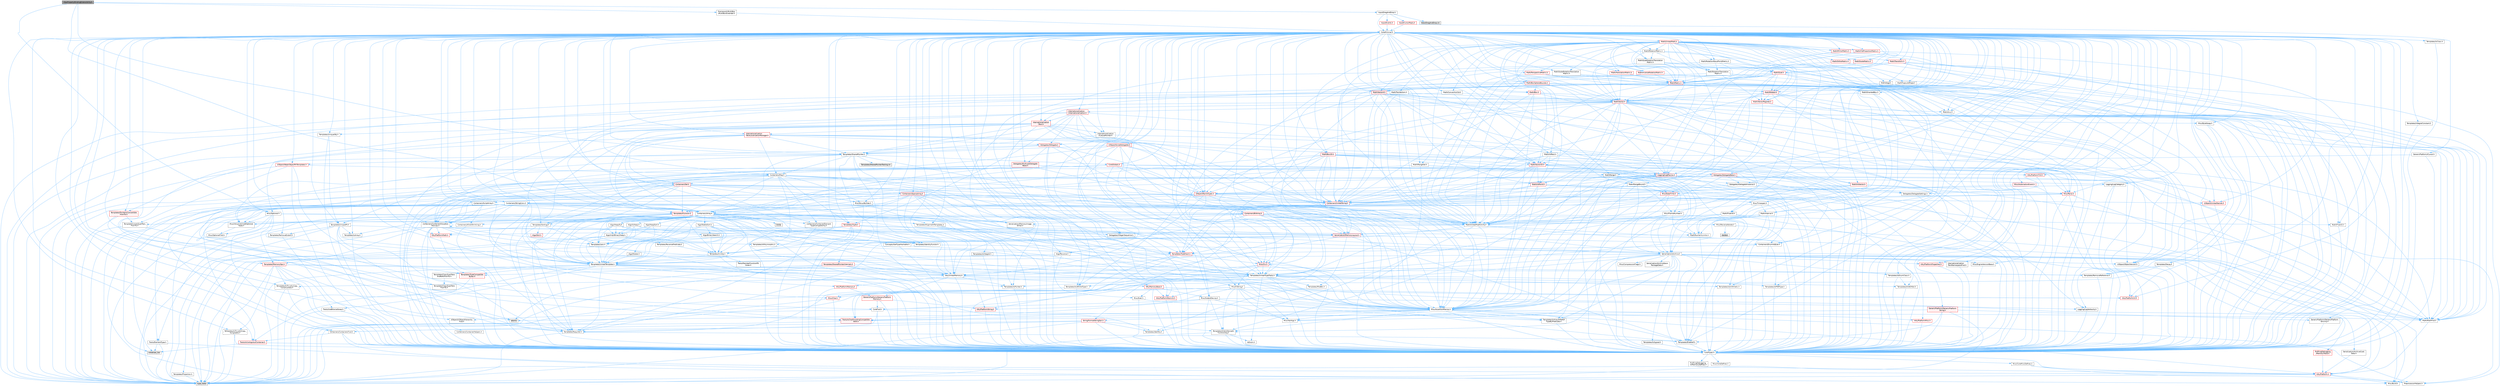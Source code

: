 digraph "IHasPropertyBindingExtensibility.h"
{
 // INTERACTIVE_SVG=YES
 // LATEX_PDF_SIZE
  bgcolor="transparent";
  edge [fontname=Helvetica,fontsize=10,labelfontname=Helvetica,labelfontsize=10];
  node [fontname=Helvetica,fontsize=10,shape=box,height=0.2,width=0.4];
  Node1 [id="Node000001",label="IHasPropertyBindingExtensibility.h",height=0.2,width=0.4,color="gray40", fillcolor="grey60", style="filled", fontcolor="black",tooltip=" "];
  Node1 -> Node2 [id="edge1_Node000001_Node000002",color="steelblue1",style="solid",tooltip=" "];
  Node2 [id="Node000002",label="Containers/Array.h",height=0.2,width=0.4,color="grey40", fillcolor="white", style="filled",URL="$df/dd0/Array_8h.html",tooltip=" "];
  Node2 -> Node3 [id="edge2_Node000002_Node000003",color="steelblue1",style="solid",tooltip=" "];
  Node3 [id="Node000003",label="CoreTypes.h",height=0.2,width=0.4,color="grey40", fillcolor="white", style="filled",URL="$dc/dec/CoreTypes_8h.html",tooltip=" "];
  Node3 -> Node4 [id="edge3_Node000003_Node000004",color="steelblue1",style="solid",tooltip=" "];
  Node4 [id="Node000004",label="HAL/Platform.h",height=0.2,width=0.4,color="red", fillcolor="#FFF0F0", style="filled",URL="$d9/dd0/Platform_8h.html",tooltip=" "];
  Node4 -> Node5 [id="edge4_Node000004_Node000005",color="steelblue1",style="solid",tooltip=" "];
  Node5 [id="Node000005",label="Misc/Build.h",height=0.2,width=0.4,color="grey40", fillcolor="white", style="filled",URL="$d3/dbb/Build_8h.html",tooltip=" "];
  Node4 -> Node7 [id="edge5_Node000004_Node000007",color="steelblue1",style="solid",tooltip=" "];
  Node7 [id="Node000007",label="type_traits",height=0.2,width=0.4,color="grey60", fillcolor="#E0E0E0", style="filled",tooltip=" "];
  Node4 -> Node8 [id="edge6_Node000004_Node000008",color="steelblue1",style="solid",tooltip=" "];
  Node8 [id="Node000008",label="PreprocessorHelpers.h",height=0.2,width=0.4,color="grey40", fillcolor="white", style="filled",URL="$db/ddb/PreprocessorHelpers_8h.html",tooltip=" "];
  Node3 -> Node14 [id="edge7_Node000003_Node000014",color="steelblue1",style="solid",tooltip=" "];
  Node14 [id="Node000014",label="ProfilingDebugging\l/UMemoryDefines.h",height=0.2,width=0.4,color="grey40", fillcolor="white", style="filled",URL="$d2/da2/UMemoryDefines_8h.html",tooltip=" "];
  Node3 -> Node15 [id="edge8_Node000003_Node000015",color="steelblue1",style="solid",tooltip=" "];
  Node15 [id="Node000015",label="Misc/CoreMiscDefines.h",height=0.2,width=0.4,color="grey40", fillcolor="white", style="filled",URL="$da/d38/CoreMiscDefines_8h.html",tooltip=" "];
  Node15 -> Node4 [id="edge9_Node000015_Node000004",color="steelblue1",style="solid",tooltip=" "];
  Node15 -> Node8 [id="edge10_Node000015_Node000008",color="steelblue1",style="solid",tooltip=" "];
  Node3 -> Node16 [id="edge11_Node000003_Node000016",color="steelblue1",style="solid",tooltip=" "];
  Node16 [id="Node000016",label="Misc/CoreDefines.h",height=0.2,width=0.4,color="grey40", fillcolor="white", style="filled",URL="$d3/dd2/CoreDefines_8h.html",tooltip=" "];
  Node2 -> Node17 [id="edge12_Node000002_Node000017",color="steelblue1",style="solid",tooltip=" "];
  Node17 [id="Node000017",label="Misc/AssertionMacros.h",height=0.2,width=0.4,color="grey40", fillcolor="white", style="filled",URL="$d0/dfa/AssertionMacros_8h.html",tooltip=" "];
  Node17 -> Node3 [id="edge13_Node000017_Node000003",color="steelblue1",style="solid",tooltip=" "];
  Node17 -> Node4 [id="edge14_Node000017_Node000004",color="steelblue1",style="solid",tooltip=" "];
  Node17 -> Node18 [id="edge15_Node000017_Node000018",color="steelblue1",style="solid",tooltip=" "];
  Node18 [id="Node000018",label="HAL/PlatformMisc.h",height=0.2,width=0.4,color="red", fillcolor="#FFF0F0", style="filled",URL="$d0/df5/PlatformMisc_8h.html",tooltip=" "];
  Node18 -> Node3 [id="edge16_Node000018_Node000003",color="steelblue1",style="solid",tooltip=" "];
  Node17 -> Node8 [id="edge17_Node000017_Node000008",color="steelblue1",style="solid",tooltip=" "];
  Node17 -> Node54 [id="edge18_Node000017_Node000054",color="steelblue1",style="solid",tooltip=" "];
  Node54 [id="Node000054",label="Templates/EnableIf.h",height=0.2,width=0.4,color="grey40", fillcolor="white", style="filled",URL="$d7/d60/EnableIf_8h.html",tooltip=" "];
  Node54 -> Node3 [id="edge19_Node000054_Node000003",color="steelblue1",style="solid",tooltip=" "];
  Node17 -> Node55 [id="edge20_Node000017_Node000055",color="steelblue1",style="solid",tooltip=" "];
  Node55 [id="Node000055",label="Templates/IsArrayOrRefOf\lTypeByPredicate.h",height=0.2,width=0.4,color="grey40", fillcolor="white", style="filled",URL="$d6/da1/IsArrayOrRefOfTypeByPredicate_8h.html",tooltip=" "];
  Node55 -> Node3 [id="edge21_Node000055_Node000003",color="steelblue1",style="solid",tooltip=" "];
  Node17 -> Node56 [id="edge22_Node000017_Node000056",color="steelblue1",style="solid",tooltip=" "];
  Node56 [id="Node000056",label="Templates/IsValidVariadic\lFunctionArg.h",height=0.2,width=0.4,color="grey40", fillcolor="white", style="filled",URL="$d0/dc8/IsValidVariadicFunctionArg_8h.html",tooltip=" "];
  Node56 -> Node3 [id="edge23_Node000056_Node000003",color="steelblue1",style="solid",tooltip=" "];
  Node56 -> Node57 [id="edge24_Node000056_Node000057",color="steelblue1",style="solid",tooltip=" "];
  Node57 [id="Node000057",label="IsEnum.h",height=0.2,width=0.4,color="grey40", fillcolor="white", style="filled",URL="$d4/de5/IsEnum_8h.html",tooltip=" "];
  Node56 -> Node7 [id="edge25_Node000056_Node000007",color="steelblue1",style="solid",tooltip=" "];
  Node17 -> Node58 [id="edge26_Node000017_Node000058",color="steelblue1",style="solid",tooltip=" "];
  Node58 [id="Node000058",label="Traits/IsCharEncodingCompatible\lWith.h",height=0.2,width=0.4,color="red", fillcolor="#FFF0F0", style="filled",URL="$df/dd1/IsCharEncodingCompatibleWith_8h.html",tooltip=" "];
  Node58 -> Node7 [id="edge27_Node000058_Node000007",color="steelblue1",style="solid",tooltip=" "];
  Node17 -> Node60 [id="edge28_Node000017_Node000060",color="steelblue1",style="solid",tooltip=" "];
  Node60 [id="Node000060",label="Misc/VarArgs.h",height=0.2,width=0.4,color="grey40", fillcolor="white", style="filled",URL="$d5/d6f/VarArgs_8h.html",tooltip=" "];
  Node60 -> Node3 [id="edge29_Node000060_Node000003",color="steelblue1",style="solid",tooltip=" "];
  Node17 -> Node61 [id="edge30_Node000017_Node000061",color="steelblue1",style="solid",tooltip=" "];
  Node61 [id="Node000061",label="String/FormatStringSan.h",height=0.2,width=0.4,color="red", fillcolor="#FFF0F0", style="filled",URL="$d3/d8b/FormatStringSan_8h.html",tooltip=" "];
  Node61 -> Node7 [id="edge31_Node000061_Node000007",color="steelblue1",style="solid",tooltip=" "];
  Node61 -> Node3 [id="edge32_Node000061_Node000003",color="steelblue1",style="solid",tooltip=" "];
  Node61 -> Node62 [id="edge33_Node000061_Node000062",color="steelblue1",style="solid",tooltip=" "];
  Node62 [id="Node000062",label="Templates/Requires.h",height=0.2,width=0.4,color="grey40", fillcolor="white", style="filled",URL="$dc/d96/Requires_8h.html",tooltip=" "];
  Node62 -> Node54 [id="edge34_Node000062_Node000054",color="steelblue1",style="solid",tooltip=" "];
  Node62 -> Node7 [id="edge35_Node000062_Node000007",color="steelblue1",style="solid",tooltip=" "];
  Node61 -> Node63 [id="edge36_Node000061_Node000063",color="steelblue1",style="solid",tooltip=" "];
  Node63 [id="Node000063",label="Templates/Identity.h",height=0.2,width=0.4,color="grey40", fillcolor="white", style="filled",URL="$d0/dd5/Identity_8h.html",tooltip=" "];
  Node61 -> Node56 [id="edge37_Node000061_Node000056",color="steelblue1",style="solid",tooltip=" "];
  Node61 -> Node26 [id="edge38_Node000061_Node000026",color="steelblue1",style="solid",tooltip=" "];
  Node26 [id="Node000026",label="Containers/ContainersFwd.h",height=0.2,width=0.4,color="grey40", fillcolor="white", style="filled",URL="$d4/d0a/ContainersFwd_8h.html",tooltip=" "];
  Node26 -> Node4 [id="edge39_Node000026_Node000004",color="steelblue1",style="solid",tooltip=" "];
  Node26 -> Node3 [id="edge40_Node000026_Node000003",color="steelblue1",style="solid",tooltip=" "];
  Node26 -> Node23 [id="edge41_Node000026_Node000023",color="steelblue1",style="solid",tooltip=" "];
  Node23 [id="Node000023",label="Traits/IsContiguousContainer.h",height=0.2,width=0.4,color="red", fillcolor="#FFF0F0", style="filled",URL="$d5/d3c/IsContiguousContainer_8h.html",tooltip=" "];
  Node23 -> Node3 [id="edge42_Node000023_Node000003",color="steelblue1",style="solid",tooltip=" "];
  Node23 -> Node22 [id="edge43_Node000023_Node000022",color="steelblue1",style="solid",tooltip=" "];
  Node22 [id="Node000022",label="initializer_list",height=0.2,width=0.4,color="grey60", fillcolor="#E0E0E0", style="filled",tooltip=" "];
  Node17 -> Node67 [id="edge44_Node000017_Node000067",color="steelblue1",style="solid",tooltip=" "];
  Node67 [id="Node000067",label="atomic",height=0.2,width=0.4,color="grey60", fillcolor="#E0E0E0", style="filled",tooltip=" "];
  Node2 -> Node68 [id="edge45_Node000002_Node000068",color="steelblue1",style="solid",tooltip=" "];
  Node68 [id="Node000068",label="Misc/IntrusiveUnsetOptional\lState.h",height=0.2,width=0.4,color="grey40", fillcolor="white", style="filled",URL="$d2/d0a/IntrusiveUnsetOptionalState_8h.html",tooltip=" "];
  Node68 -> Node69 [id="edge46_Node000068_Node000069",color="steelblue1",style="solid",tooltip=" "];
  Node69 [id="Node000069",label="Misc/OptionalFwd.h",height=0.2,width=0.4,color="grey40", fillcolor="white", style="filled",URL="$dc/d50/OptionalFwd_8h.html",tooltip=" "];
  Node2 -> Node70 [id="edge47_Node000002_Node000070",color="steelblue1",style="solid",tooltip=" "];
  Node70 [id="Node000070",label="Misc/ReverseIterate.h",height=0.2,width=0.4,color="grey40", fillcolor="white", style="filled",URL="$db/de3/ReverseIterate_8h.html",tooltip=" "];
  Node70 -> Node4 [id="edge48_Node000070_Node000004",color="steelblue1",style="solid",tooltip=" "];
  Node70 -> Node71 [id="edge49_Node000070_Node000071",color="steelblue1",style="solid",tooltip=" "];
  Node71 [id="Node000071",label="iterator",height=0.2,width=0.4,color="grey60", fillcolor="#E0E0E0", style="filled",tooltip=" "];
  Node2 -> Node72 [id="edge50_Node000002_Node000072",color="steelblue1",style="solid",tooltip=" "];
  Node72 [id="Node000072",label="HAL/UnrealMemory.h",height=0.2,width=0.4,color="grey40", fillcolor="white", style="filled",URL="$d9/d96/UnrealMemory_8h.html",tooltip=" "];
  Node72 -> Node3 [id="edge51_Node000072_Node000003",color="steelblue1",style="solid",tooltip=" "];
  Node72 -> Node73 [id="edge52_Node000072_Node000073",color="steelblue1",style="solid",tooltip=" "];
  Node73 [id="Node000073",label="GenericPlatform/GenericPlatform\lMemory.h",height=0.2,width=0.4,color="red", fillcolor="#FFF0F0", style="filled",URL="$dd/d22/GenericPlatformMemory_8h.html",tooltip=" "];
  Node73 -> Node25 [id="edge53_Node000073_Node000025",color="steelblue1",style="solid",tooltip=" "];
  Node25 [id="Node000025",label="CoreFwd.h",height=0.2,width=0.4,color="grey40", fillcolor="white", style="filled",URL="$d1/d1e/CoreFwd_8h.html",tooltip=" "];
  Node25 -> Node3 [id="edge54_Node000025_Node000003",color="steelblue1",style="solid",tooltip=" "];
  Node25 -> Node26 [id="edge55_Node000025_Node000026",color="steelblue1",style="solid",tooltip=" "];
  Node25 -> Node27 [id="edge56_Node000025_Node000027",color="steelblue1",style="solid",tooltip=" "];
  Node27 [id="Node000027",label="Math/MathFwd.h",height=0.2,width=0.4,color="grey40", fillcolor="white", style="filled",URL="$d2/d10/MathFwd_8h.html",tooltip=" "];
  Node27 -> Node4 [id="edge57_Node000027_Node000004",color="steelblue1",style="solid",tooltip=" "];
  Node25 -> Node28 [id="edge58_Node000025_Node000028",color="steelblue1",style="solid",tooltip=" "];
  Node28 [id="Node000028",label="UObject/UObjectHierarchy\lFwd.h",height=0.2,width=0.4,color="grey40", fillcolor="white", style="filled",URL="$d3/d13/UObjectHierarchyFwd_8h.html",tooltip=" "];
  Node73 -> Node3 [id="edge59_Node000073_Node000003",color="steelblue1",style="solid",tooltip=" "];
  Node73 -> Node74 [id="edge60_Node000073_Node000074",color="steelblue1",style="solid",tooltip=" "];
  Node74 [id="Node000074",label="HAL/PlatformString.h",height=0.2,width=0.4,color="red", fillcolor="#FFF0F0", style="filled",URL="$db/db5/PlatformString_8h.html",tooltip=" "];
  Node74 -> Node3 [id="edge61_Node000074_Node000003",color="steelblue1",style="solid",tooltip=" "];
  Node72 -> Node76 [id="edge62_Node000072_Node000076",color="steelblue1",style="solid",tooltip=" "];
  Node76 [id="Node000076",label="HAL/MemoryBase.h",height=0.2,width=0.4,color="red", fillcolor="#FFF0F0", style="filled",URL="$d6/d9f/MemoryBase_8h.html",tooltip=" "];
  Node76 -> Node3 [id="edge63_Node000076_Node000003",color="steelblue1",style="solid",tooltip=" "];
  Node76 -> Node47 [id="edge64_Node000076_Node000047",color="steelblue1",style="solid",tooltip=" "];
  Node47 [id="Node000047",label="HAL/PlatformAtomics.h",height=0.2,width=0.4,color="red", fillcolor="#FFF0F0", style="filled",URL="$d3/d36/PlatformAtomics_8h.html",tooltip=" "];
  Node47 -> Node3 [id="edge65_Node000047_Node000003",color="steelblue1",style="solid",tooltip=" "];
  Node76 -> Node30 [id="edge66_Node000076_Node000030",color="steelblue1",style="solid",tooltip=" "];
  Node30 [id="Node000030",label="HAL/PlatformCrt.h",height=0.2,width=0.4,color="red", fillcolor="#FFF0F0", style="filled",URL="$d8/d75/PlatformCrt_8h.html",tooltip=" "];
  Node76 -> Node77 [id="edge67_Node000076_Node000077",color="steelblue1",style="solid",tooltip=" "];
  Node77 [id="Node000077",label="Misc/Exec.h",height=0.2,width=0.4,color="grey40", fillcolor="white", style="filled",URL="$de/ddb/Exec_8h.html",tooltip=" "];
  Node77 -> Node3 [id="edge68_Node000077_Node000003",color="steelblue1",style="solid",tooltip=" "];
  Node77 -> Node17 [id="edge69_Node000077_Node000017",color="steelblue1",style="solid",tooltip=" "];
  Node76 -> Node78 [id="edge70_Node000076_Node000078",color="steelblue1",style="solid",tooltip=" "];
  Node78 [id="Node000078",label="Misc/OutputDevice.h",height=0.2,width=0.4,color="grey40", fillcolor="white", style="filled",URL="$d7/d32/OutputDevice_8h.html",tooltip=" "];
  Node78 -> Node25 [id="edge71_Node000078_Node000025",color="steelblue1",style="solid",tooltip=" "];
  Node78 -> Node3 [id="edge72_Node000078_Node000003",color="steelblue1",style="solid",tooltip=" "];
  Node78 -> Node79 [id="edge73_Node000078_Node000079",color="steelblue1",style="solid",tooltip=" "];
  Node79 [id="Node000079",label="Logging/LogVerbosity.h",height=0.2,width=0.4,color="grey40", fillcolor="white", style="filled",URL="$d2/d8f/LogVerbosity_8h.html",tooltip=" "];
  Node79 -> Node3 [id="edge74_Node000079_Node000003",color="steelblue1",style="solid",tooltip=" "];
  Node78 -> Node60 [id="edge75_Node000078_Node000060",color="steelblue1",style="solid",tooltip=" "];
  Node78 -> Node55 [id="edge76_Node000078_Node000055",color="steelblue1",style="solid",tooltip=" "];
  Node78 -> Node56 [id="edge77_Node000078_Node000056",color="steelblue1",style="solid",tooltip=" "];
  Node78 -> Node58 [id="edge78_Node000078_Node000058",color="steelblue1",style="solid",tooltip=" "];
  Node72 -> Node89 [id="edge79_Node000072_Node000089",color="steelblue1",style="solid",tooltip=" "];
  Node89 [id="Node000089",label="HAL/PlatformMemory.h",height=0.2,width=0.4,color="red", fillcolor="#FFF0F0", style="filled",URL="$de/d68/PlatformMemory_8h.html",tooltip=" "];
  Node89 -> Node3 [id="edge80_Node000089_Node000003",color="steelblue1",style="solid",tooltip=" "];
  Node89 -> Node73 [id="edge81_Node000089_Node000073",color="steelblue1",style="solid",tooltip=" "];
  Node72 -> Node91 [id="edge82_Node000072_Node000091",color="steelblue1",style="solid",tooltip=" "];
  Node91 [id="Node000091",label="ProfilingDebugging\l/MemoryTrace.h",height=0.2,width=0.4,color="red", fillcolor="#FFF0F0", style="filled",URL="$da/dd7/MemoryTrace_8h.html",tooltip=" "];
  Node91 -> Node4 [id="edge83_Node000091_Node000004",color="steelblue1",style="solid",tooltip=" "];
  Node72 -> Node92 [id="edge84_Node000072_Node000092",color="steelblue1",style="solid",tooltip=" "];
  Node92 [id="Node000092",label="Templates/IsPointer.h",height=0.2,width=0.4,color="grey40", fillcolor="white", style="filled",URL="$d7/d05/IsPointer_8h.html",tooltip=" "];
  Node92 -> Node3 [id="edge85_Node000092_Node000003",color="steelblue1",style="solid",tooltip=" "];
  Node2 -> Node93 [id="edge86_Node000002_Node000093",color="steelblue1",style="solid",tooltip=" "];
  Node93 [id="Node000093",label="Templates/UnrealTypeTraits.h",height=0.2,width=0.4,color="grey40", fillcolor="white", style="filled",URL="$d2/d2d/UnrealTypeTraits_8h.html",tooltip=" "];
  Node93 -> Node3 [id="edge87_Node000093_Node000003",color="steelblue1",style="solid",tooltip=" "];
  Node93 -> Node92 [id="edge88_Node000093_Node000092",color="steelblue1",style="solid",tooltip=" "];
  Node93 -> Node17 [id="edge89_Node000093_Node000017",color="steelblue1",style="solid",tooltip=" "];
  Node93 -> Node85 [id="edge90_Node000093_Node000085",color="steelblue1",style="solid",tooltip=" "];
  Node85 [id="Node000085",label="Templates/AndOrNot.h",height=0.2,width=0.4,color="grey40", fillcolor="white", style="filled",URL="$db/d0a/AndOrNot_8h.html",tooltip=" "];
  Node85 -> Node3 [id="edge91_Node000085_Node000003",color="steelblue1",style="solid",tooltip=" "];
  Node93 -> Node54 [id="edge92_Node000093_Node000054",color="steelblue1",style="solid",tooltip=" "];
  Node93 -> Node94 [id="edge93_Node000093_Node000094",color="steelblue1",style="solid",tooltip=" "];
  Node94 [id="Node000094",label="Templates/IsArithmetic.h",height=0.2,width=0.4,color="grey40", fillcolor="white", style="filled",URL="$d2/d5d/IsArithmetic_8h.html",tooltip=" "];
  Node94 -> Node3 [id="edge94_Node000094_Node000003",color="steelblue1",style="solid",tooltip=" "];
  Node93 -> Node57 [id="edge95_Node000093_Node000057",color="steelblue1",style="solid",tooltip=" "];
  Node93 -> Node95 [id="edge96_Node000093_Node000095",color="steelblue1",style="solid",tooltip=" "];
  Node95 [id="Node000095",label="Templates/Models.h",height=0.2,width=0.4,color="grey40", fillcolor="white", style="filled",URL="$d3/d0c/Models_8h.html",tooltip=" "];
  Node95 -> Node63 [id="edge97_Node000095_Node000063",color="steelblue1",style="solid",tooltip=" "];
  Node93 -> Node96 [id="edge98_Node000093_Node000096",color="steelblue1",style="solid",tooltip=" "];
  Node96 [id="Node000096",label="Templates/IsPODType.h",height=0.2,width=0.4,color="grey40", fillcolor="white", style="filled",URL="$d7/db1/IsPODType_8h.html",tooltip=" "];
  Node96 -> Node3 [id="edge99_Node000096_Node000003",color="steelblue1",style="solid",tooltip=" "];
  Node93 -> Node97 [id="edge100_Node000093_Node000097",color="steelblue1",style="solid",tooltip=" "];
  Node97 [id="Node000097",label="Templates/IsUECoreType.h",height=0.2,width=0.4,color="grey40", fillcolor="white", style="filled",URL="$d1/db8/IsUECoreType_8h.html",tooltip=" "];
  Node97 -> Node3 [id="edge101_Node000097_Node000003",color="steelblue1",style="solid",tooltip=" "];
  Node97 -> Node7 [id="edge102_Node000097_Node000007",color="steelblue1",style="solid",tooltip=" "];
  Node93 -> Node86 [id="edge103_Node000093_Node000086",color="steelblue1",style="solid",tooltip=" "];
  Node86 [id="Node000086",label="Templates/IsTriviallyCopy\lConstructible.h",height=0.2,width=0.4,color="grey40", fillcolor="white", style="filled",URL="$d3/d78/IsTriviallyCopyConstructible_8h.html",tooltip=" "];
  Node86 -> Node3 [id="edge104_Node000086_Node000003",color="steelblue1",style="solid",tooltip=" "];
  Node86 -> Node7 [id="edge105_Node000086_Node000007",color="steelblue1",style="solid",tooltip=" "];
  Node2 -> Node98 [id="edge106_Node000002_Node000098",color="steelblue1",style="solid",tooltip=" "];
  Node98 [id="Node000098",label="Templates/UnrealTemplate.h",height=0.2,width=0.4,color="grey40", fillcolor="white", style="filled",URL="$d4/d24/UnrealTemplate_8h.html",tooltip=" "];
  Node98 -> Node3 [id="edge107_Node000098_Node000003",color="steelblue1",style="solid",tooltip=" "];
  Node98 -> Node92 [id="edge108_Node000098_Node000092",color="steelblue1",style="solid",tooltip=" "];
  Node98 -> Node72 [id="edge109_Node000098_Node000072",color="steelblue1",style="solid",tooltip=" "];
  Node98 -> Node99 [id="edge110_Node000098_Node000099",color="steelblue1",style="solid",tooltip=" "];
  Node99 [id="Node000099",label="Templates/CopyQualifiers\lAndRefsFromTo.h",height=0.2,width=0.4,color="grey40", fillcolor="white", style="filled",URL="$d3/db3/CopyQualifiersAndRefsFromTo_8h.html",tooltip=" "];
  Node99 -> Node100 [id="edge111_Node000099_Node000100",color="steelblue1",style="solid",tooltip=" "];
  Node100 [id="Node000100",label="Templates/CopyQualifiers\lFromTo.h",height=0.2,width=0.4,color="grey40", fillcolor="white", style="filled",URL="$d5/db4/CopyQualifiersFromTo_8h.html",tooltip=" "];
  Node98 -> Node93 [id="edge112_Node000098_Node000093",color="steelblue1",style="solid",tooltip=" "];
  Node98 -> Node101 [id="edge113_Node000098_Node000101",color="steelblue1",style="solid",tooltip=" "];
  Node101 [id="Node000101",label="Templates/RemoveReference.h",height=0.2,width=0.4,color="grey40", fillcolor="white", style="filled",URL="$da/dbe/RemoveReference_8h.html",tooltip=" "];
  Node101 -> Node3 [id="edge114_Node000101_Node000003",color="steelblue1",style="solid",tooltip=" "];
  Node98 -> Node62 [id="edge115_Node000098_Node000062",color="steelblue1",style="solid",tooltip=" "];
  Node98 -> Node102 [id="edge116_Node000098_Node000102",color="steelblue1",style="solid",tooltip=" "];
  Node102 [id="Node000102",label="Templates/TypeCompatible\lBytes.h",height=0.2,width=0.4,color="red", fillcolor="#FFF0F0", style="filled",URL="$df/d0a/TypeCompatibleBytes_8h.html",tooltip=" "];
  Node102 -> Node3 [id="edge117_Node000102_Node000003",color="steelblue1",style="solid",tooltip=" "];
  Node102 -> Node7 [id="edge118_Node000102_Node000007",color="steelblue1",style="solid",tooltip=" "];
  Node98 -> Node63 [id="edge119_Node000098_Node000063",color="steelblue1",style="solid",tooltip=" "];
  Node98 -> Node23 [id="edge120_Node000098_Node000023",color="steelblue1",style="solid",tooltip=" "];
  Node98 -> Node103 [id="edge121_Node000098_Node000103",color="steelblue1",style="solid",tooltip=" "];
  Node103 [id="Node000103",label="Traits/UseBitwiseSwap.h",height=0.2,width=0.4,color="grey40", fillcolor="white", style="filled",URL="$db/df3/UseBitwiseSwap_8h.html",tooltip=" "];
  Node103 -> Node3 [id="edge122_Node000103_Node000003",color="steelblue1",style="solid",tooltip=" "];
  Node103 -> Node7 [id="edge123_Node000103_Node000007",color="steelblue1",style="solid",tooltip=" "];
  Node98 -> Node7 [id="edge124_Node000098_Node000007",color="steelblue1",style="solid",tooltip=" "];
  Node2 -> Node104 [id="edge125_Node000002_Node000104",color="steelblue1",style="solid",tooltip=" "];
  Node104 [id="Node000104",label="Containers/AllowShrinking.h",height=0.2,width=0.4,color="grey40", fillcolor="white", style="filled",URL="$d7/d1a/AllowShrinking_8h.html",tooltip=" "];
  Node104 -> Node3 [id="edge126_Node000104_Node000003",color="steelblue1",style="solid",tooltip=" "];
  Node2 -> Node105 [id="edge127_Node000002_Node000105",color="steelblue1",style="solid",tooltip=" "];
  Node105 [id="Node000105",label="Containers/ContainerAllocation\lPolicies.h",height=0.2,width=0.4,color="grey40", fillcolor="white", style="filled",URL="$d7/dff/ContainerAllocationPolicies_8h.html",tooltip=" "];
  Node105 -> Node3 [id="edge128_Node000105_Node000003",color="steelblue1",style="solid",tooltip=" "];
  Node105 -> Node106 [id="edge129_Node000105_Node000106",color="steelblue1",style="solid",tooltip=" "];
  Node106 [id="Node000106",label="Containers/ContainerHelpers.h",height=0.2,width=0.4,color="grey40", fillcolor="white", style="filled",URL="$d7/d33/ContainerHelpers_8h.html",tooltip=" "];
  Node106 -> Node3 [id="edge130_Node000106_Node000003",color="steelblue1",style="solid",tooltip=" "];
  Node105 -> Node105 [id="edge131_Node000105_Node000105",color="steelblue1",style="solid",tooltip=" "];
  Node105 -> Node107 [id="edge132_Node000105_Node000107",color="steelblue1",style="solid",tooltip=" "];
  Node107 [id="Node000107",label="HAL/PlatformMath.h",height=0.2,width=0.4,color="red", fillcolor="#FFF0F0", style="filled",URL="$dc/d53/PlatformMath_8h.html",tooltip=" "];
  Node107 -> Node3 [id="edge133_Node000107_Node000003",color="steelblue1",style="solid",tooltip=" "];
  Node105 -> Node72 [id="edge134_Node000105_Node000072",color="steelblue1",style="solid",tooltip=" "];
  Node105 -> Node40 [id="edge135_Node000105_Node000040",color="steelblue1",style="solid",tooltip=" "];
  Node40 [id="Node000040",label="Math/NumericLimits.h",height=0.2,width=0.4,color="grey40", fillcolor="white", style="filled",URL="$df/d1b/NumericLimits_8h.html",tooltip=" "];
  Node40 -> Node3 [id="edge136_Node000040_Node000003",color="steelblue1",style="solid",tooltip=" "];
  Node105 -> Node17 [id="edge137_Node000105_Node000017",color="steelblue1",style="solid",tooltip=" "];
  Node105 -> Node115 [id="edge138_Node000105_Node000115",color="steelblue1",style="solid",tooltip=" "];
  Node115 [id="Node000115",label="Templates/IsPolymorphic.h",height=0.2,width=0.4,color="grey40", fillcolor="white", style="filled",URL="$dc/d20/IsPolymorphic_8h.html",tooltip=" "];
  Node105 -> Node116 [id="edge139_Node000105_Node000116",color="steelblue1",style="solid",tooltip=" "];
  Node116 [id="Node000116",label="Templates/MemoryOps.h",height=0.2,width=0.4,color="red", fillcolor="#FFF0F0", style="filled",URL="$db/dea/MemoryOps_8h.html",tooltip=" "];
  Node116 -> Node3 [id="edge140_Node000116_Node000003",color="steelblue1",style="solid",tooltip=" "];
  Node116 -> Node72 [id="edge141_Node000116_Node000072",color="steelblue1",style="solid",tooltip=" "];
  Node116 -> Node87 [id="edge142_Node000116_Node000087",color="steelblue1",style="solid",tooltip=" "];
  Node87 [id="Node000087",label="Templates/IsTriviallyCopy\lAssignable.h",height=0.2,width=0.4,color="grey40", fillcolor="white", style="filled",URL="$d2/df2/IsTriviallyCopyAssignable_8h.html",tooltip=" "];
  Node87 -> Node3 [id="edge143_Node000087_Node000003",color="steelblue1",style="solid",tooltip=" "];
  Node87 -> Node7 [id="edge144_Node000087_Node000007",color="steelblue1",style="solid",tooltip=" "];
  Node116 -> Node86 [id="edge145_Node000116_Node000086",color="steelblue1",style="solid",tooltip=" "];
  Node116 -> Node62 [id="edge146_Node000116_Node000062",color="steelblue1",style="solid",tooltip=" "];
  Node116 -> Node93 [id="edge147_Node000116_Node000093",color="steelblue1",style="solid",tooltip=" "];
  Node116 -> Node103 [id="edge148_Node000116_Node000103",color="steelblue1",style="solid",tooltip=" "];
  Node116 -> Node7 [id="edge149_Node000116_Node000007",color="steelblue1",style="solid",tooltip=" "];
  Node105 -> Node102 [id="edge150_Node000105_Node000102",color="steelblue1",style="solid",tooltip=" "];
  Node105 -> Node7 [id="edge151_Node000105_Node000007",color="steelblue1",style="solid",tooltip=" "];
  Node2 -> Node117 [id="edge152_Node000002_Node000117",color="steelblue1",style="solid",tooltip=" "];
  Node117 [id="Node000117",label="Containers/ContainerElement\lTypeCompatibility.h",height=0.2,width=0.4,color="grey40", fillcolor="white", style="filled",URL="$df/ddf/ContainerElementTypeCompatibility_8h.html",tooltip=" "];
  Node117 -> Node3 [id="edge153_Node000117_Node000003",color="steelblue1",style="solid",tooltip=" "];
  Node117 -> Node93 [id="edge154_Node000117_Node000093",color="steelblue1",style="solid",tooltip=" "];
  Node2 -> Node118 [id="edge155_Node000002_Node000118",color="steelblue1",style="solid",tooltip=" "];
  Node118 [id="Node000118",label="Serialization/Archive.h",height=0.2,width=0.4,color="grey40", fillcolor="white", style="filled",URL="$d7/d3b/Archive_8h.html",tooltip=" "];
  Node118 -> Node25 [id="edge156_Node000118_Node000025",color="steelblue1",style="solid",tooltip=" "];
  Node118 -> Node3 [id="edge157_Node000118_Node000003",color="steelblue1",style="solid",tooltip=" "];
  Node118 -> Node119 [id="edge158_Node000118_Node000119",color="steelblue1",style="solid",tooltip=" "];
  Node119 [id="Node000119",label="HAL/PlatformProperties.h",height=0.2,width=0.4,color="red", fillcolor="#FFF0F0", style="filled",URL="$d9/db0/PlatformProperties_8h.html",tooltip=" "];
  Node119 -> Node3 [id="edge159_Node000119_Node000003",color="steelblue1",style="solid",tooltip=" "];
  Node118 -> Node122 [id="edge160_Node000118_Node000122",color="steelblue1",style="solid",tooltip=" "];
  Node122 [id="Node000122",label="Internationalization\l/TextNamespaceFwd.h",height=0.2,width=0.4,color="grey40", fillcolor="white", style="filled",URL="$d8/d97/TextNamespaceFwd_8h.html",tooltip=" "];
  Node122 -> Node3 [id="edge161_Node000122_Node000003",color="steelblue1",style="solid",tooltip=" "];
  Node118 -> Node27 [id="edge162_Node000118_Node000027",color="steelblue1",style="solid",tooltip=" "];
  Node118 -> Node17 [id="edge163_Node000118_Node000017",color="steelblue1",style="solid",tooltip=" "];
  Node118 -> Node5 [id="edge164_Node000118_Node000005",color="steelblue1",style="solid",tooltip=" "];
  Node118 -> Node41 [id="edge165_Node000118_Node000041",color="steelblue1",style="solid",tooltip=" "];
  Node41 [id="Node000041",label="Misc/CompressionFlags.h",height=0.2,width=0.4,color="grey40", fillcolor="white", style="filled",URL="$d9/d76/CompressionFlags_8h.html",tooltip=" "];
  Node118 -> Node123 [id="edge166_Node000118_Node000123",color="steelblue1",style="solid",tooltip=" "];
  Node123 [id="Node000123",label="Misc/EngineVersionBase.h",height=0.2,width=0.4,color="grey40", fillcolor="white", style="filled",URL="$d5/d2b/EngineVersionBase_8h.html",tooltip=" "];
  Node123 -> Node3 [id="edge167_Node000123_Node000003",color="steelblue1",style="solid",tooltip=" "];
  Node118 -> Node60 [id="edge168_Node000118_Node000060",color="steelblue1",style="solid",tooltip=" "];
  Node118 -> Node124 [id="edge169_Node000118_Node000124",color="steelblue1",style="solid",tooltip=" "];
  Node124 [id="Node000124",label="Serialization/ArchiveCook\lData.h",height=0.2,width=0.4,color="grey40", fillcolor="white", style="filled",URL="$dc/db6/ArchiveCookData_8h.html",tooltip=" "];
  Node124 -> Node4 [id="edge170_Node000124_Node000004",color="steelblue1",style="solid",tooltip=" "];
  Node118 -> Node125 [id="edge171_Node000118_Node000125",color="steelblue1",style="solid",tooltip=" "];
  Node125 [id="Node000125",label="Serialization/ArchiveSave\lPackageData.h",height=0.2,width=0.4,color="grey40", fillcolor="white", style="filled",URL="$d1/d37/ArchiveSavePackageData_8h.html",tooltip=" "];
  Node118 -> Node54 [id="edge172_Node000118_Node000054",color="steelblue1",style="solid",tooltip=" "];
  Node118 -> Node55 [id="edge173_Node000118_Node000055",color="steelblue1",style="solid",tooltip=" "];
  Node118 -> Node126 [id="edge174_Node000118_Node000126",color="steelblue1",style="solid",tooltip=" "];
  Node126 [id="Node000126",label="Templates/IsEnumClass.h",height=0.2,width=0.4,color="grey40", fillcolor="white", style="filled",URL="$d7/d15/IsEnumClass_8h.html",tooltip=" "];
  Node126 -> Node3 [id="edge175_Node000126_Node000003",color="steelblue1",style="solid",tooltip=" "];
  Node126 -> Node85 [id="edge176_Node000126_Node000085",color="steelblue1",style="solid",tooltip=" "];
  Node118 -> Node112 [id="edge177_Node000118_Node000112",color="steelblue1",style="solid",tooltip=" "];
  Node112 [id="Node000112",label="Templates/IsSigned.h",height=0.2,width=0.4,color="grey40", fillcolor="white", style="filled",URL="$d8/dd8/IsSigned_8h.html",tooltip=" "];
  Node112 -> Node3 [id="edge178_Node000112_Node000003",color="steelblue1",style="solid",tooltip=" "];
  Node118 -> Node56 [id="edge179_Node000118_Node000056",color="steelblue1",style="solid",tooltip=" "];
  Node118 -> Node98 [id="edge180_Node000118_Node000098",color="steelblue1",style="solid",tooltip=" "];
  Node118 -> Node58 [id="edge181_Node000118_Node000058",color="steelblue1",style="solid",tooltip=" "];
  Node118 -> Node127 [id="edge182_Node000118_Node000127",color="steelblue1",style="solid",tooltip=" "];
  Node127 [id="Node000127",label="UObject/ObjectVersion.h",height=0.2,width=0.4,color="grey40", fillcolor="white", style="filled",URL="$da/d63/ObjectVersion_8h.html",tooltip=" "];
  Node127 -> Node3 [id="edge183_Node000127_Node000003",color="steelblue1",style="solid",tooltip=" "];
  Node2 -> Node128 [id="edge184_Node000002_Node000128",color="steelblue1",style="solid",tooltip=" "];
  Node128 [id="Node000128",label="Serialization/MemoryImage\lWriter.h",height=0.2,width=0.4,color="grey40", fillcolor="white", style="filled",URL="$d0/d08/MemoryImageWriter_8h.html",tooltip=" "];
  Node128 -> Node3 [id="edge185_Node000128_Node000003",color="steelblue1",style="solid",tooltip=" "];
  Node128 -> Node129 [id="edge186_Node000128_Node000129",color="steelblue1",style="solid",tooltip=" "];
  Node129 [id="Node000129",label="Serialization/MemoryLayout.h",height=0.2,width=0.4,color="red", fillcolor="#FFF0F0", style="filled",URL="$d7/d66/MemoryLayout_8h.html",tooltip=" "];
  Node129 -> Node132 [id="edge187_Node000129_Node000132",color="steelblue1",style="solid",tooltip=" "];
  Node132 [id="Node000132",label="Containers/EnumAsByte.h",height=0.2,width=0.4,color="grey40", fillcolor="white", style="filled",URL="$d6/d9a/EnumAsByte_8h.html",tooltip=" "];
  Node132 -> Node3 [id="edge188_Node000132_Node000003",color="steelblue1",style="solid",tooltip=" "];
  Node132 -> Node96 [id="edge189_Node000132_Node000096",color="steelblue1",style="solid",tooltip=" "];
  Node132 -> Node133 [id="edge190_Node000132_Node000133",color="steelblue1",style="solid",tooltip=" "];
  Node133 [id="Node000133",label="Templates/TypeHash.h",height=0.2,width=0.4,color="red", fillcolor="#FFF0F0", style="filled",URL="$d1/d62/TypeHash_8h.html",tooltip=" "];
  Node133 -> Node3 [id="edge191_Node000133_Node000003",color="steelblue1",style="solid",tooltip=" "];
  Node133 -> Node62 [id="edge192_Node000133_Node000062",color="steelblue1",style="solid",tooltip=" "];
  Node133 -> Node134 [id="edge193_Node000133_Node000134",color="steelblue1",style="solid",tooltip=" "];
  Node134 [id="Node000134",label="Misc/Crc.h",height=0.2,width=0.4,color="red", fillcolor="#FFF0F0", style="filled",URL="$d4/dd2/Crc_8h.html",tooltip=" "];
  Node134 -> Node3 [id="edge194_Node000134_Node000003",color="steelblue1",style="solid",tooltip=" "];
  Node134 -> Node74 [id="edge195_Node000134_Node000074",color="steelblue1",style="solid",tooltip=" "];
  Node134 -> Node17 [id="edge196_Node000134_Node000017",color="steelblue1",style="solid",tooltip=" "];
  Node134 -> Node135 [id="edge197_Node000134_Node000135",color="steelblue1",style="solid",tooltip=" "];
  Node135 [id="Node000135",label="Misc/CString.h",height=0.2,width=0.4,color="grey40", fillcolor="white", style="filled",URL="$d2/d49/CString_8h.html",tooltip=" "];
  Node135 -> Node3 [id="edge198_Node000135_Node000003",color="steelblue1",style="solid",tooltip=" "];
  Node135 -> Node30 [id="edge199_Node000135_Node000030",color="steelblue1",style="solid",tooltip=" "];
  Node135 -> Node74 [id="edge200_Node000135_Node000074",color="steelblue1",style="solid",tooltip=" "];
  Node135 -> Node17 [id="edge201_Node000135_Node000017",color="steelblue1",style="solid",tooltip=" "];
  Node135 -> Node136 [id="edge202_Node000135_Node000136",color="steelblue1",style="solid",tooltip=" "];
  Node136 [id="Node000136",label="Misc/Char.h",height=0.2,width=0.4,color="red", fillcolor="#FFF0F0", style="filled",URL="$d0/d58/Char_8h.html",tooltip=" "];
  Node136 -> Node3 [id="edge203_Node000136_Node000003",color="steelblue1",style="solid",tooltip=" "];
  Node136 -> Node7 [id="edge204_Node000136_Node000007",color="steelblue1",style="solid",tooltip=" "];
  Node135 -> Node60 [id="edge205_Node000135_Node000060",color="steelblue1",style="solid",tooltip=" "];
  Node135 -> Node55 [id="edge206_Node000135_Node000055",color="steelblue1",style="solid",tooltip=" "];
  Node135 -> Node56 [id="edge207_Node000135_Node000056",color="steelblue1",style="solid",tooltip=" "];
  Node135 -> Node58 [id="edge208_Node000135_Node000058",color="steelblue1",style="solid",tooltip=" "];
  Node134 -> Node136 [id="edge209_Node000134_Node000136",color="steelblue1",style="solid",tooltip=" "];
  Node134 -> Node93 [id="edge210_Node000134_Node000093",color="steelblue1",style="solid",tooltip=" "];
  Node133 -> Node7 [id="edge211_Node000133_Node000007",color="steelblue1",style="solid",tooltip=" "];
  Node129 -> Node72 [id="edge212_Node000129_Node000072",color="steelblue1",style="solid",tooltip=" "];
  Node129 -> Node54 [id="edge213_Node000129_Node000054",color="steelblue1",style="solid",tooltip=" "];
  Node129 -> Node115 [id="edge214_Node000129_Node000115",color="steelblue1",style="solid",tooltip=" "];
  Node129 -> Node95 [id="edge215_Node000129_Node000095",color="steelblue1",style="solid",tooltip=" "];
  Node129 -> Node98 [id="edge216_Node000129_Node000098",color="steelblue1",style="solid",tooltip=" "];
  Node2 -> Node142 [id="edge217_Node000002_Node000142",color="steelblue1",style="solid",tooltip=" "];
  Node142 [id="Node000142",label="Algo/Heapify.h",height=0.2,width=0.4,color="grey40", fillcolor="white", style="filled",URL="$d0/d2a/Heapify_8h.html",tooltip=" "];
  Node142 -> Node143 [id="edge218_Node000142_Node000143",color="steelblue1",style="solid",tooltip=" "];
  Node143 [id="Node000143",label="Algo/Impl/BinaryHeap.h",height=0.2,width=0.4,color="grey40", fillcolor="white", style="filled",URL="$d7/da3/Algo_2Impl_2BinaryHeap_8h.html",tooltip=" "];
  Node143 -> Node144 [id="edge219_Node000143_Node000144",color="steelblue1",style="solid",tooltip=" "];
  Node144 [id="Node000144",label="Templates/Invoke.h",height=0.2,width=0.4,color="grey40", fillcolor="white", style="filled",URL="$d7/deb/Invoke_8h.html",tooltip=" "];
  Node144 -> Node3 [id="edge220_Node000144_Node000003",color="steelblue1",style="solid",tooltip=" "];
  Node144 -> Node145 [id="edge221_Node000144_Node000145",color="steelblue1",style="solid",tooltip=" "];
  Node145 [id="Node000145",label="Traits/MemberFunctionPtr\lOuter.h",height=0.2,width=0.4,color="grey40", fillcolor="white", style="filled",URL="$db/da7/MemberFunctionPtrOuter_8h.html",tooltip=" "];
  Node144 -> Node98 [id="edge222_Node000144_Node000098",color="steelblue1",style="solid",tooltip=" "];
  Node144 -> Node7 [id="edge223_Node000144_Node000007",color="steelblue1",style="solid",tooltip=" "];
  Node143 -> Node146 [id="edge224_Node000143_Node000146",color="steelblue1",style="solid",tooltip=" "];
  Node146 [id="Node000146",label="Templates/Projection.h",height=0.2,width=0.4,color="grey40", fillcolor="white", style="filled",URL="$d7/df0/Projection_8h.html",tooltip=" "];
  Node146 -> Node7 [id="edge225_Node000146_Node000007",color="steelblue1",style="solid",tooltip=" "];
  Node143 -> Node147 [id="edge226_Node000143_Node000147",color="steelblue1",style="solid",tooltip=" "];
  Node147 [id="Node000147",label="Templates/ReversePredicate.h",height=0.2,width=0.4,color="grey40", fillcolor="white", style="filled",URL="$d8/d28/ReversePredicate_8h.html",tooltip=" "];
  Node147 -> Node144 [id="edge227_Node000147_Node000144",color="steelblue1",style="solid",tooltip=" "];
  Node147 -> Node98 [id="edge228_Node000147_Node000098",color="steelblue1",style="solid",tooltip=" "];
  Node143 -> Node7 [id="edge229_Node000143_Node000007",color="steelblue1",style="solid",tooltip=" "];
  Node142 -> Node148 [id="edge230_Node000142_Node000148",color="steelblue1",style="solid",tooltip=" "];
  Node148 [id="Node000148",label="Templates/IdentityFunctor.h",height=0.2,width=0.4,color="grey40", fillcolor="white", style="filled",URL="$d7/d2e/IdentityFunctor_8h.html",tooltip=" "];
  Node148 -> Node4 [id="edge231_Node000148_Node000004",color="steelblue1",style="solid",tooltip=" "];
  Node142 -> Node144 [id="edge232_Node000142_Node000144",color="steelblue1",style="solid",tooltip=" "];
  Node142 -> Node149 [id="edge233_Node000142_Node000149",color="steelblue1",style="solid",tooltip=" "];
  Node149 [id="Node000149",label="Templates/Less.h",height=0.2,width=0.4,color="grey40", fillcolor="white", style="filled",URL="$de/dc8/Less_8h.html",tooltip=" "];
  Node149 -> Node3 [id="edge234_Node000149_Node000003",color="steelblue1",style="solid",tooltip=" "];
  Node149 -> Node98 [id="edge235_Node000149_Node000098",color="steelblue1",style="solid",tooltip=" "];
  Node142 -> Node98 [id="edge236_Node000142_Node000098",color="steelblue1",style="solid",tooltip=" "];
  Node2 -> Node150 [id="edge237_Node000002_Node000150",color="steelblue1",style="solid",tooltip=" "];
  Node150 [id="Node000150",label="Algo/HeapSort.h",height=0.2,width=0.4,color="grey40", fillcolor="white", style="filled",URL="$d3/d92/HeapSort_8h.html",tooltip=" "];
  Node150 -> Node143 [id="edge238_Node000150_Node000143",color="steelblue1",style="solid",tooltip=" "];
  Node150 -> Node148 [id="edge239_Node000150_Node000148",color="steelblue1",style="solid",tooltip=" "];
  Node150 -> Node149 [id="edge240_Node000150_Node000149",color="steelblue1",style="solid",tooltip=" "];
  Node150 -> Node98 [id="edge241_Node000150_Node000098",color="steelblue1",style="solid",tooltip=" "];
  Node2 -> Node151 [id="edge242_Node000002_Node000151",color="steelblue1",style="solid",tooltip=" "];
  Node151 [id="Node000151",label="Algo/IsHeap.h",height=0.2,width=0.4,color="grey40", fillcolor="white", style="filled",URL="$de/d32/IsHeap_8h.html",tooltip=" "];
  Node151 -> Node143 [id="edge243_Node000151_Node000143",color="steelblue1",style="solid",tooltip=" "];
  Node151 -> Node148 [id="edge244_Node000151_Node000148",color="steelblue1",style="solid",tooltip=" "];
  Node151 -> Node144 [id="edge245_Node000151_Node000144",color="steelblue1",style="solid",tooltip=" "];
  Node151 -> Node149 [id="edge246_Node000151_Node000149",color="steelblue1",style="solid",tooltip=" "];
  Node151 -> Node98 [id="edge247_Node000151_Node000098",color="steelblue1",style="solid",tooltip=" "];
  Node2 -> Node143 [id="edge248_Node000002_Node000143",color="steelblue1",style="solid",tooltip=" "];
  Node2 -> Node152 [id="edge249_Node000002_Node000152",color="steelblue1",style="solid",tooltip=" "];
  Node152 [id="Node000152",label="Algo/StableSort.h",height=0.2,width=0.4,color="grey40", fillcolor="white", style="filled",URL="$d7/d3c/StableSort_8h.html",tooltip=" "];
  Node152 -> Node153 [id="edge250_Node000152_Node000153",color="steelblue1",style="solid",tooltip=" "];
  Node153 [id="Node000153",label="Algo/BinarySearch.h",height=0.2,width=0.4,color="grey40", fillcolor="white", style="filled",URL="$db/db4/BinarySearch_8h.html",tooltip=" "];
  Node153 -> Node148 [id="edge251_Node000153_Node000148",color="steelblue1",style="solid",tooltip=" "];
  Node153 -> Node144 [id="edge252_Node000153_Node000144",color="steelblue1",style="solid",tooltip=" "];
  Node153 -> Node149 [id="edge253_Node000153_Node000149",color="steelblue1",style="solid",tooltip=" "];
  Node152 -> Node154 [id="edge254_Node000152_Node000154",color="steelblue1",style="solid",tooltip=" "];
  Node154 [id="Node000154",label="Algo/Rotate.h",height=0.2,width=0.4,color="grey40", fillcolor="white", style="filled",URL="$dd/da7/Rotate_8h.html",tooltip=" "];
  Node154 -> Node98 [id="edge255_Node000154_Node000098",color="steelblue1",style="solid",tooltip=" "];
  Node152 -> Node148 [id="edge256_Node000152_Node000148",color="steelblue1",style="solid",tooltip=" "];
  Node152 -> Node144 [id="edge257_Node000152_Node000144",color="steelblue1",style="solid",tooltip=" "];
  Node152 -> Node149 [id="edge258_Node000152_Node000149",color="steelblue1",style="solid",tooltip=" "];
  Node152 -> Node98 [id="edge259_Node000152_Node000098",color="steelblue1",style="solid",tooltip=" "];
  Node2 -> Node155 [id="edge260_Node000002_Node000155",color="steelblue1",style="solid",tooltip=" "];
  Node155 [id="Node000155",label="Concepts/GetTypeHashable.h",height=0.2,width=0.4,color="grey40", fillcolor="white", style="filled",URL="$d3/da2/GetTypeHashable_8h.html",tooltip=" "];
  Node155 -> Node3 [id="edge261_Node000155_Node000003",color="steelblue1",style="solid",tooltip=" "];
  Node155 -> Node133 [id="edge262_Node000155_Node000133",color="steelblue1",style="solid",tooltip=" "];
  Node2 -> Node148 [id="edge263_Node000002_Node000148",color="steelblue1",style="solid",tooltip=" "];
  Node2 -> Node144 [id="edge264_Node000002_Node000144",color="steelblue1",style="solid",tooltip=" "];
  Node2 -> Node149 [id="edge265_Node000002_Node000149",color="steelblue1",style="solid",tooltip=" "];
  Node2 -> Node156 [id="edge266_Node000002_Node000156",color="steelblue1",style="solid",tooltip=" "];
  Node156 [id="Node000156",label="Templates/LosesQualifiers\lFromTo.h",height=0.2,width=0.4,color="grey40", fillcolor="white", style="filled",URL="$d2/db3/LosesQualifiersFromTo_8h.html",tooltip=" "];
  Node156 -> Node100 [id="edge267_Node000156_Node000100",color="steelblue1",style="solid",tooltip=" "];
  Node156 -> Node7 [id="edge268_Node000156_Node000007",color="steelblue1",style="solid",tooltip=" "];
  Node2 -> Node62 [id="edge269_Node000002_Node000062",color="steelblue1",style="solid",tooltip=" "];
  Node2 -> Node157 [id="edge270_Node000002_Node000157",color="steelblue1",style="solid",tooltip=" "];
  Node157 [id="Node000157",label="Templates/Sorting.h",height=0.2,width=0.4,color="grey40", fillcolor="white", style="filled",URL="$d3/d9e/Sorting_8h.html",tooltip=" "];
  Node157 -> Node3 [id="edge271_Node000157_Node000003",color="steelblue1",style="solid",tooltip=" "];
  Node157 -> Node153 [id="edge272_Node000157_Node000153",color="steelblue1",style="solid",tooltip=" "];
  Node157 -> Node158 [id="edge273_Node000157_Node000158",color="steelblue1",style="solid",tooltip=" "];
  Node158 [id="Node000158",label="Algo/Sort.h",height=0.2,width=0.4,color="red", fillcolor="#FFF0F0", style="filled",URL="$d1/d87/Sort_8h.html",tooltip=" "];
  Node157 -> Node107 [id="edge274_Node000157_Node000107",color="steelblue1",style="solid",tooltip=" "];
  Node157 -> Node149 [id="edge275_Node000157_Node000149",color="steelblue1",style="solid",tooltip=" "];
  Node2 -> Node161 [id="edge276_Node000002_Node000161",color="steelblue1",style="solid",tooltip=" "];
  Node161 [id="Node000161",label="Templates/AlignmentTemplates.h",height=0.2,width=0.4,color="grey40", fillcolor="white", style="filled",URL="$dd/d32/AlignmentTemplates_8h.html",tooltip=" "];
  Node161 -> Node3 [id="edge277_Node000161_Node000003",color="steelblue1",style="solid",tooltip=" "];
  Node161 -> Node83 [id="edge278_Node000161_Node000083",color="steelblue1",style="solid",tooltip=" "];
  Node83 [id="Node000083",label="Templates/IsIntegral.h",height=0.2,width=0.4,color="grey40", fillcolor="white", style="filled",URL="$da/d64/IsIntegral_8h.html",tooltip=" "];
  Node83 -> Node3 [id="edge279_Node000083_Node000003",color="steelblue1",style="solid",tooltip=" "];
  Node161 -> Node92 [id="edge280_Node000161_Node000092",color="steelblue1",style="solid",tooltip=" "];
  Node2 -> Node21 [id="edge281_Node000002_Node000021",color="steelblue1",style="solid",tooltip=" "];
  Node21 [id="Node000021",label="Traits/ElementType.h",height=0.2,width=0.4,color="grey40", fillcolor="white", style="filled",URL="$d5/d4f/ElementType_8h.html",tooltip=" "];
  Node21 -> Node4 [id="edge282_Node000021_Node000004",color="steelblue1",style="solid",tooltip=" "];
  Node21 -> Node22 [id="edge283_Node000021_Node000022",color="steelblue1",style="solid",tooltip=" "];
  Node21 -> Node7 [id="edge284_Node000021_Node000007",color="steelblue1",style="solid",tooltip=" "];
  Node2 -> Node113 [id="edge285_Node000002_Node000113",color="steelblue1",style="solid",tooltip=" "];
  Node113 [id="Node000113",label="limits",height=0.2,width=0.4,color="grey60", fillcolor="#E0E0E0", style="filled",tooltip=" "];
  Node2 -> Node7 [id="edge286_Node000002_Node000007",color="steelblue1",style="solid",tooltip=" "];
  Node1 -> Node162 [id="edge287_Node000001_Node000162",color="steelblue1",style="solid",tooltip=" "];
  Node162 [id="Node000162",label="Framework/MultiBox\l/MultiBoxExtender.h",height=0.2,width=0.4,color="grey40", fillcolor="white", style="filled",URL="$de/dbf/MultiBoxExtender_8h.html",tooltip=" "];
  Node162 -> Node163 [id="edge288_Node000162_Node000163",color="steelblue1",style="solid",tooltip=" "];
  Node163 [id="Node000163",label="CoreMinimal.h",height=0.2,width=0.4,color="grey40", fillcolor="white", style="filled",URL="$d7/d67/CoreMinimal_8h.html",tooltip=" "];
  Node163 -> Node3 [id="edge289_Node000163_Node000003",color="steelblue1",style="solid",tooltip=" "];
  Node163 -> Node25 [id="edge290_Node000163_Node000025",color="steelblue1",style="solid",tooltip=" "];
  Node163 -> Node28 [id="edge291_Node000163_Node000028",color="steelblue1",style="solid",tooltip=" "];
  Node163 -> Node26 [id="edge292_Node000163_Node000026",color="steelblue1",style="solid",tooltip=" "];
  Node163 -> Node60 [id="edge293_Node000163_Node000060",color="steelblue1",style="solid",tooltip=" "];
  Node163 -> Node79 [id="edge294_Node000163_Node000079",color="steelblue1",style="solid",tooltip=" "];
  Node163 -> Node78 [id="edge295_Node000163_Node000078",color="steelblue1",style="solid",tooltip=" "];
  Node163 -> Node30 [id="edge296_Node000163_Node000030",color="steelblue1",style="solid",tooltip=" "];
  Node163 -> Node18 [id="edge297_Node000163_Node000018",color="steelblue1",style="solid",tooltip=" "];
  Node163 -> Node17 [id="edge298_Node000163_Node000017",color="steelblue1",style="solid",tooltip=" "];
  Node163 -> Node92 [id="edge299_Node000163_Node000092",color="steelblue1",style="solid",tooltip=" "];
  Node163 -> Node89 [id="edge300_Node000163_Node000089",color="steelblue1",style="solid",tooltip=" "];
  Node163 -> Node47 [id="edge301_Node000163_Node000047",color="steelblue1",style="solid",tooltip=" "];
  Node163 -> Node77 [id="edge302_Node000163_Node000077",color="steelblue1",style="solid",tooltip=" "];
  Node163 -> Node76 [id="edge303_Node000163_Node000076",color="steelblue1",style="solid",tooltip=" "];
  Node163 -> Node72 [id="edge304_Node000163_Node000072",color="steelblue1",style="solid",tooltip=" "];
  Node163 -> Node94 [id="edge305_Node000163_Node000094",color="steelblue1",style="solid",tooltip=" "];
  Node163 -> Node85 [id="edge306_Node000163_Node000085",color="steelblue1",style="solid",tooltip=" "];
  Node163 -> Node96 [id="edge307_Node000163_Node000096",color="steelblue1",style="solid",tooltip=" "];
  Node163 -> Node97 [id="edge308_Node000163_Node000097",color="steelblue1",style="solid",tooltip=" "];
  Node163 -> Node86 [id="edge309_Node000163_Node000086",color="steelblue1",style="solid",tooltip=" "];
  Node163 -> Node93 [id="edge310_Node000163_Node000093",color="steelblue1",style="solid",tooltip=" "];
  Node163 -> Node54 [id="edge311_Node000163_Node000054",color="steelblue1",style="solid",tooltip=" "];
  Node163 -> Node101 [id="edge312_Node000163_Node000101",color="steelblue1",style="solid",tooltip=" "];
  Node163 -> Node164 [id="edge313_Node000163_Node000164",color="steelblue1",style="solid",tooltip=" "];
  Node164 [id="Node000164",label="Templates/IntegralConstant.h",height=0.2,width=0.4,color="grey40", fillcolor="white", style="filled",URL="$db/d1b/IntegralConstant_8h.html",tooltip=" "];
  Node164 -> Node3 [id="edge314_Node000164_Node000003",color="steelblue1",style="solid",tooltip=" "];
  Node163 -> Node165 [id="edge315_Node000163_Node000165",color="steelblue1",style="solid",tooltip=" "];
  Node165 [id="Node000165",label="Templates/IsClass.h",height=0.2,width=0.4,color="grey40", fillcolor="white", style="filled",URL="$db/dcb/IsClass_8h.html",tooltip=" "];
  Node165 -> Node3 [id="edge316_Node000165_Node000003",color="steelblue1",style="solid",tooltip=" "];
  Node163 -> Node102 [id="edge317_Node000163_Node000102",color="steelblue1",style="solid",tooltip=" "];
  Node163 -> Node23 [id="edge318_Node000163_Node000023",color="steelblue1",style="solid",tooltip=" "];
  Node163 -> Node98 [id="edge319_Node000163_Node000098",color="steelblue1",style="solid",tooltip=" "];
  Node163 -> Node40 [id="edge320_Node000163_Node000040",color="steelblue1",style="solid",tooltip=" "];
  Node163 -> Node107 [id="edge321_Node000163_Node000107",color="steelblue1",style="solid",tooltip=" "];
  Node163 -> Node87 [id="edge322_Node000163_Node000087",color="steelblue1",style="solid",tooltip=" "];
  Node163 -> Node116 [id="edge323_Node000163_Node000116",color="steelblue1",style="solid",tooltip=" "];
  Node163 -> Node105 [id="edge324_Node000163_Node000105",color="steelblue1",style="solid",tooltip=" "];
  Node163 -> Node126 [id="edge325_Node000163_Node000126",color="steelblue1",style="solid",tooltip=" "];
  Node163 -> Node119 [id="edge326_Node000163_Node000119",color="steelblue1",style="solid",tooltip=" "];
  Node163 -> Node123 [id="edge327_Node000163_Node000123",color="steelblue1",style="solid",tooltip=" "];
  Node163 -> Node122 [id="edge328_Node000163_Node000122",color="steelblue1",style="solid",tooltip=" "];
  Node163 -> Node118 [id="edge329_Node000163_Node000118",color="steelblue1",style="solid",tooltip=" "];
  Node163 -> Node149 [id="edge330_Node000163_Node000149",color="steelblue1",style="solid",tooltip=" "];
  Node163 -> Node157 [id="edge331_Node000163_Node000157",color="steelblue1",style="solid",tooltip=" "];
  Node163 -> Node136 [id="edge332_Node000163_Node000136",color="steelblue1",style="solid",tooltip=" "];
  Node163 -> Node166 [id="edge333_Node000163_Node000166",color="steelblue1",style="solid",tooltip=" "];
  Node166 [id="Node000166",label="GenericPlatform/GenericPlatform\lStricmp.h",height=0.2,width=0.4,color="grey40", fillcolor="white", style="filled",URL="$d2/d86/GenericPlatformStricmp_8h.html",tooltip=" "];
  Node166 -> Node3 [id="edge334_Node000166_Node000003",color="steelblue1",style="solid",tooltip=" "];
  Node163 -> Node167 [id="edge335_Node000163_Node000167",color="steelblue1",style="solid",tooltip=" "];
  Node167 [id="Node000167",label="GenericPlatform/GenericPlatform\lString.h",height=0.2,width=0.4,color="red", fillcolor="#FFF0F0", style="filled",URL="$dd/d20/GenericPlatformString_8h.html",tooltip=" "];
  Node167 -> Node3 [id="edge336_Node000167_Node000003",color="steelblue1",style="solid",tooltip=" "];
  Node167 -> Node166 [id="edge337_Node000167_Node000166",color="steelblue1",style="solid",tooltip=" "];
  Node167 -> Node54 [id="edge338_Node000167_Node000054",color="steelblue1",style="solid",tooltip=" "];
  Node167 -> Node58 [id="edge339_Node000167_Node000058",color="steelblue1",style="solid",tooltip=" "];
  Node167 -> Node7 [id="edge340_Node000167_Node000007",color="steelblue1",style="solid",tooltip=" "];
  Node163 -> Node74 [id="edge341_Node000163_Node000074",color="steelblue1",style="solid",tooltip=" "];
  Node163 -> Node135 [id="edge342_Node000163_Node000135",color="steelblue1",style="solid",tooltip=" "];
  Node163 -> Node134 [id="edge343_Node000163_Node000134",color="steelblue1",style="solid",tooltip=" "];
  Node163 -> Node160 [id="edge344_Node000163_Node000160",color="steelblue1",style="solid",tooltip=" "];
  Node160 [id="Node000160",label="Math/UnrealMathUtility.h",height=0.2,width=0.4,color="grey40", fillcolor="white", style="filled",URL="$db/db8/UnrealMathUtility_8h.html",tooltip=" "];
  Node160 -> Node3 [id="edge345_Node000160_Node000003",color="steelblue1",style="solid",tooltip=" "];
  Node160 -> Node17 [id="edge346_Node000160_Node000017",color="steelblue1",style="solid",tooltip=" "];
  Node160 -> Node107 [id="edge347_Node000160_Node000107",color="steelblue1",style="solid",tooltip=" "];
  Node160 -> Node27 [id="edge348_Node000160_Node000027",color="steelblue1",style="solid",tooltip=" "];
  Node160 -> Node63 [id="edge349_Node000160_Node000063",color="steelblue1",style="solid",tooltip=" "];
  Node160 -> Node62 [id="edge350_Node000160_Node000062",color="steelblue1",style="solid",tooltip=" "];
  Node163 -> Node170 [id="edge351_Node000163_Node000170",color="steelblue1",style="solid",tooltip=" "];
  Node170 [id="Node000170",label="Containers/UnrealString.h",height=0.2,width=0.4,color="red", fillcolor="#FFF0F0", style="filled",URL="$d5/dba/UnrealString_8h.html",tooltip=" "];
  Node163 -> Node2 [id="edge352_Node000163_Node000002",color="steelblue1",style="solid",tooltip=" "];
  Node163 -> Node174 [id="edge353_Node000163_Node000174",color="steelblue1",style="solid",tooltip=" "];
  Node174 [id="Node000174",label="Misc/FrameNumber.h",height=0.2,width=0.4,color="grey40", fillcolor="white", style="filled",URL="$dd/dbd/FrameNumber_8h.html",tooltip=" "];
  Node174 -> Node3 [id="edge354_Node000174_Node000003",color="steelblue1",style="solid",tooltip=" "];
  Node174 -> Node40 [id="edge355_Node000174_Node000040",color="steelblue1",style="solid",tooltip=" "];
  Node174 -> Node160 [id="edge356_Node000174_Node000160",color="steelblue1",style="solid",tooltip=" "];
  Node174 -> Node54 [id="edge357_Node000174_Node000054",color="steelblue1",style="solid",tooltip=" "];
  Node174 -> Node93 [id="edge358_Node000174_Node000093",color="steelblue1",style="solid",tooltip=" "];
  Node163 -> Node175 [id="edge359_Node000163_Node000175",color="steelblue1",style="solid",tooltip=" "];
  Node175 [id="Node000175",label="Misc/Timespan.h",height=0.2,width=0.4,color="grey40", fillcolor="white", style="filled",URL="$da/dd9/Timespan_8h.html",tooltip=" "];
  Node175 -> Node3 [id="edge360_Node000175_Node000003",color="steelblue1",style="solid",tooltip=" "];
  Node175 -> Node176 [id="edge361_Node000175_Node000176",color="steelblue1",style="solid",tooltip=" "];
  Node176 [id="Node000176",label="Math/Interval.h",height=0.2,width=0.4,color="grey40", fillcolor="white", style="filled",URL="$d1/d55/Interval_8h.html",tooltip=" "];
  Node176 -> Node3 [id="edge362_Node000176_Node000003",color="steelblue1",style="solid",tooltip=" "];
  Node176 -> Node94 [id="edge363_Node000176_Node000094",color="steelblue1",style="solid",tooltip=" "];
  Node176 -> Node93 [id="edge364_Node000176_Node000093",color="steelblue1",style="solid",tooltip=" "];
  Node176 -> Node40 [id="edge365_Node000176_Node000040",color="steelblue1",style="solid",tooltip=" "];
  Node176 -> Node160 [id="edge366_Node000176_Node000160",color="steelblue1",style="solid",tooltip=" "];
  Node175 -> Node160 [id="edge367_Node000175_Node000160",color="steelblue1",style="solid",tooltip=" "];
  Node175 -> Node17 [id="edge368_Node000175_Node000017",color="steelblue1",style="solid",tooltip=" "];
  Node163 -> Node177 [id="edge369_Node000163_Node000177",color="steelblue1",style="solid",tooltip=" "];
  Node177 [id="Node000177",label="Containers/StringConv.h",height=0.2,width=0.4,color="grey40", fillcolor="white", style="filled",URL="$d3/ddf/StringConv_8h.html",tooltip=" "];
  Node177 -> Node3 [id="edge370_Node000177_Node000003",color="steelblue1",style="solid",tooltip=" "];
  Node177 -> Node17 [id="edge371_Node000177_Node000017",color="steelblue1",style="solid",tooltip=" "];
  Node177 -> Node105 [id="edge372_Node000177_Node000105",color="steelblue1",style="solid",tooltip=" "];
  Node177 -> Node2 [id="edge373_Node000177_Node000002",color="steelblue1",style="solid",tooltip=" "];
  Node177 -> Node135 [id="edge374_Node000177_Node000135",color="steelblue1",style="solid",tooltip=" "];
  Node177 -> Node178 [id="edge375_Node000177_Node000178",color="steelblue1",style="solid",tooltip=" "];
  Node178 [id="Node000178",label="Templates/IsArray.h",height=0.2,width=0.4,color="grey40", fillcolor="white", style="filled",URL="$d8/d8d/IsArray_8h.html",tooltip=" "];
  Node178 -> Node3 [id="edge376_Node000178_Node000003",color="steelblue1",style="solid",tooltip=" "];
  Node177 -> Node98 [id="edge377_Node000177_Node000098",color="steelblue1",style="solid",tooltip=" "];
  Node177 -> Node93 [id="edge378_Node000177_Node000093",color="steelblue1",style="solid",tooltip=" "];
  Node177 -> Node21 [id="edge379_Node000177_Node000021",color="steelblue1",style="solid",tooltip=" "];
  Node177 -> Node58 [id="edge380_Node000177_Node000058",color="steelblue1",style="solid",tooltip=" "];
  Node177 -> Node23 [id="edge381_Node000177_Node000023",color="steelblue1",style="solid",tooltip=" "];
  Node177 -> Node7 [id="edge382_Node000177_Node000007",color="steelblue1",style="solid",tooltip=" "];
  Node163 -> Node179 [id="edge383_Node000163_Node000179",color="steelblue1",style="solid",tooltip=" "];
  Node179 [id="Node000179",label="UObject/UnrealNames.h",height=0.2,width=0.4,color="red", fillcolor="#FFF0F0", style="filled",URL="$d8/db1/UnrealNames_8h.html",tooltip=" "];
  Node179 -> Node3 [id="edge384_Node000179_Node000003",color="steelblue1",style="solid",tooltip=" "];
  Node163 -> Node181 [id="edge385_Node000163_Node000181",color="steelblue1",style="solid",tooltip=" "];
  Node181 [id="Node000181",label="UObject/NameTypes.h",height=0.2,width=0.4,color="red", fillcolor="#FFF0F0", style="filled",URL="$d6/d35/NameTypes_8h.html",tooltip=" "];
  Node181 -> Node3 [id="edge386_Node000181_Node000003",color="steelblue1",style="solid",tooltip=" "];
  Node181 -> Node17 [id="edge387_Node000181_Node000017",color="steelblue1",style="solid",tooltip=" "];
  Node181 -> Node72 [id="edge388_Node000181_Node000072",color="steelblue1",style="solid",tooltip=" "];
  Node181 -> Node93 [id="edge389_Node000181_Node000093",color="steelblue1",style="solid",tooltip=" "];
  Node181 -> Node98 [id="edge390_Node000181_Node000098",color="steelblue1",style="solid",tooltip=" "];
  Node181 -> Node170 [id="edge391_Node000181_Node000170",color="steelblue1",style="solid",tooltip=" "];
  Node181 -> Node177 [id="edge392_Node000181_Node000177",color="steelblue1",style="solid",tooltip=" "];
  Node181 -> Node179 [id="edge393_Node000181_Node000179",color="steelblue1",style="solid",tooltip=" "];
  Node181 -> Node129 [id="edge394_Node000181_Node000129",color="steelblue1",style="solid",tooltip=" "];
  Node181 -> Node68 [id="edge395_Node000181_Node000068",color="steelblue1",style="solid",tooltip=" "];
  Node163 -> Node189 [id="edge396_Node000163_Node000189",color="steelblue1",style="solid",tooltip=" "];
  Node189 [id="Node000189",label="Misc/Parse.h",height=0.2,width=0.4,color="red", fillcolor="#FFF0F0", style="filled",URL="$dc/d71/Parse_8h.html",tooltip=" "];
  Node189 -> Node170 [id="edge397_Node000189_Node000170",color="steelblue1",style="solid",tooltip=" "];
  Node189 -> Node3 [id="edge398_Node000189_Node000003",color="steelblue1",style="solid",tooltip=" "];
  Node189 -> Node30 [id="edge399_Node000189_Node000030",color="steelblue1",style="solid",tooltip=" "];
  Node189 -> Node5 [id="edge400_Node000189_Node000005",color="steelblue1",style="solid",tooltip=" "];
  Node189 -> Node190 [id="edge401_Node000189_Node000190",color="steelblue1",style="solid",tooltip=" "];
  Node190 [id="Node000190",label="Templates/Function.h",height=0.2,width=0.4,color="red", fillcolor="#FFF0F0", style="filled",URL="$df/df5/Function_8h.html",tooltip=" "];
  Node190 -> Node3 [id="edge402_Node000190_Node000003",color="steelblue1",style="solid",tooltip=" "];
  Node190 -> Node17 [id="edge403_Node000190_Node000017",color="steelblue1",style="solid",tooltip=" "];
  Node190 -> Node68 [id="edge404_Node000190_Node000068",color="steelblue1",style="solid",tooltip=" "];
  Node190 -> Node72 [id="edge405_Node000190_Node000072",color="steelblue1",style="solid",tooltip=" "];
  Node190 -> Node93 [id="edge406_Node000190_Node000093",color="steelblue1",style="solid",tooltip=" "];
  Node190 -> Node144 [id="edge407_Node000190_Node000144",color="steelblue1",style="solid",tooltip=" "];
  Node190 -> Node98 [id="edge408_Node000190_Node000098",color="steelblue1",style="solid",tooltip=" "];
  Node190 -> Node62 [id="edge409_Node000190_Node000062",color="steelblue1",style="solid",tooltip=" "];
  Node190 -> Node160 [id="edge410_Node000190_Node000160",color="steelblue1",style="solid",tooltip=" "];
  Node190 -> Node7 [id="edge411_Node000190_Node000007",color="steelblue1",style="solid",tooltip=" "];
  Node163 -> Node161 [id="edge412_Node000163_Node000161",color="steelblue1",style="solid",tooltip=" "];
  Node163 -> Node192 [id="edge413_Node000163_Node000192",color="steelblue1",style="solid",tooltip=" "];
  Node192 [id="Node000192",label="Misc/StructBuilder.h",height=0.2,width=0.4,color="grey40", fillcolor="white", style="filled",URL="$d9/db3/StructBuilder_8h.html",tooltip=" "];
  Node192 -> Node3 [id="edge414_Node000192_Node000003",color="steelblue1",style="solid",tooltip=" "];
  Node192 -> Node160 [id="edge415_Node000192_Node000160",color="steelblue1",style="solid",tooltip=" "];
  Node192 -> Node161 [id="edge416_Node000192_Node000161",color="steelblue1",style="solid",tooltip=" "];
  Node163 -> Node109 [id="edge417_Node000163_Node000109",color="steelblue1",style="solid",tooltip=" "];
  Node109 [id="Node000109",label="Templates/Decay.h",height=0.2,width=0.4,color="grey40", fillcolor="white", style="filled",URL="$dd/d0f/Decay_8h.html",tooltip=" "];
  Node109 -> Node3 [id="edge418_Node000109_Node000003",color="steelblue1",style="solid",tooltip=" "];
  Node109 -> Node101 [id="edge419_Node000109_Node000101",color="steelblue1",style="solid",tooltip=" "];
  Node109 -> Node7 [id="edge420_Node000109_Node000007",color="steelblue1",style="solid",tooltip=" "];
  Node163 -> Node193 [id="edge421_Node000163_Node000193",color="steelblue1",style="solid",tooltip=" "];
  Node193 [id="Node000193",label="Templates/PointerIsConvertible\lFromTo.h",height=0.2,width=0.4,color="red", fillcolor="#FFF0F0", style="filled",URL="$d6/d65/PointerIsConvertibleFromTo_8h.html",tooltip=" "];
  Node193 -> Node3 [id="edge422_Node000193_Node000003",color="steelblue1",style="solid",tooltip=" "];
  Node193 -> Node156 [id="edge423_Node000193_Node000156",color="steelblue1",style="solid",tooltip=" "];
  Node193 -> Node7 [id="edge424_Node000193_Node000007",color="steelblue1",style="solid",tooltip=" "];
  Node163 -> Node144 [id="edge425_Node000163_Node000144",color="steelblue1",style="solid",tooltip=" "];
  Node163 -> Node190 [id="edge426_Node000163_Node000190",color="steelblue1",style="solid",tooltip=" "];
  Node163 -> Node133 [id="edge427_Node000163_Node000133",color="steelblue1",style="solid",tooltip=" "];
  Node163 -> Node194 [id="edge428_Node000163_Node000194",color="steelblue1",style="solid",tooltip=" "];
  Node194 [id="Node000194",label="Containers/ScriptArray.h",height=0.2,width=0.4,color="grey40", fillcolor="white", style="filled",URL="$dc/daf/ScriptArray_8h.html",tooltip=" "];
  Node194 -> Node3 [id="edge429_Node000194_Node000003",color="steelblue1",style="solid",tooltip=" "];
  Node194 -> Node17 [id="edge430_Node000194_Node000017",color="steelblue1",style="solid",tooltip=" "];
  Node194 -> Node72 [id="edge431_Node000194_Node000072",color="steelblue1",style="solid",tooltip=" "];
  Node194 -> Node104 [id="edge432_Node000194_Node000104",color="steelblue1",style="solid",tooltip=" "];
  Node194 -> Node105 [id="edge433_Node000194_Node000105",color="steelblue1",style="solid",tooltip=" "];
  Node194 -> Node2 [id="edge434_Node000194_Node000002",color="steelblue1",style="solid",tooltip=" "];
  Node194 -> Node22 [id="edge435_Node000194_Node000022",color="steelblue1",style="solid",tooltip=" "];
  Node163 -> Node195 [id="edge436_Node000163_Node000195",color="steelblue1",style="solid",tooltip=" "];
  Node195 [id="Node000195",label="Containers/BitArray.h",height=0.2,width=0.4,color="red", fillcolor="#FFF0F0", style="filled",URL="$d1/de4/BitArray_8h.html",tooltip=" "];
  Node195 -> Node105 [id="edge437_Node000195_Node000105",color="steelblue1",style="solid",tooltip=" "];
  Node195 -> Node3 [id="edge438_Node000195_Node000003",color="steelblue1",style="solid",tooltip=" "];
  Node195 -> Node47 [id="edge439_Node000195_Node000047",color="steelblue1",style="solid",tooltip=" "];
  Node195 -> Node72 [id="edge440_Node000195_Node000072",color="steelblue1",style="solid",tooltip=" "];
  Node195 -> Node160 [id="edge441_Node000195_Node000160",color="steelblue1",style="solid",tooltip=" "];
  Node195 -> Node17 [id="edge442_Node000195_Node000017",color="steelblue1",style="solid",tooltip=" "];
  Node195 -> Node118 [id="edge443_Node000195_Node000118",color="steelblue1",style="solid",tooltip=" "];
  Node195 -> Node128 [id="edge444_Node000195_Node000128",color="steelblue1",style="solid",tooltip=" "];
  Node195 -> Node129 [id="edge445_Node000195_Node000129",color="steelblue1",style="solid",tooltip=" "];
  Node195 -> Node54 [id="edge446_Node000195_Node000054",color="steelblue1",style="solid",tooltip=" "];
  Node195 -> Node144 [id="edge447_Node000195_Node000144",color="steelblue1",style="solid",tooltip=" "];
  Node195 -> Node98 [id="edge448_Node000195_Node000098",color="steelblue1",style="solid",tooltip=" "];
  Node195 -> Node93 [id="edge449_Node000195_Node000093",color="steelblue1",style="solid",tooltip=" "];
  Node163 -> Node196 [id="edge450_Node000163_Node000196",color="steelblue1",style="solid",tooltip=" "];
  Node196 [id="Node000196",label="Containers/SparseArray.h",height=0.2,width=0.4,color="red", fillcolor="#FFF0F0", style="filled",URL="$d5/dbf/SparseArray_8h.html",tooltip=" "];
  Node196 -> Node3 [id="edge451_Node000196_Node000003",color="steelblue1",style="solid",tooltip=" "];
  Node196 -> Node17 [id="edge452_Node000196_Node000017",color="steelblue1",style="solid",tooltip=" "];
  Node196 -> Node72 [id="edge453_Node000196_Node000072",color="steelblue1",style="solid",tooltip=" "];
  Node196 -> Node93 [id="edge454_Node000196_Node000093",color="steelblue1",style="solid",tooltip=" "];
  Node196 -> Node98 [id="edge455_Node000196_Node000098",color="steelblue1",style="solid",tooltip=" "];
  Node196 -> Node105 [id="edge456_Node000196_Node000105",color="steelblue1",style="solid",tooltip=" "];
  Node196 -> Node149 [id="edge457_Node000196_Node000149",color="steelblue1",style="solid",tooltip=" "];
  Node196 -> Node2 [id="edge458_Node000196_Node000002",color="steelblue1",style="solid",tooltip=" "];
  Node196 -> Node160 [id="edge459_Node000196_Node000160",color="steelblue1",style="solid",tooltip=" "];
  Node196 -> Node194 [id="edge460_Node000196_Node000194",color="steelblue1",style="solid",tooltip=" "];
  Node196 -> Node195 [id="edge461_Node000196_Node000195",color="steelblue1",style="solid",tooltip=" "];
  Node196 -> Node128 [id="edge462_Node000196_Node000128",color="steelblue1",style="solid",tooltip=" "];
  Node196 -> Node170 [id="edge463_Node000196_Node000170",color="steelblue1",style="solid",tooltip=" "];
  Node196 -> Node68 [id="edge464_Node000196_Node000068",color="steelblue1",style="solid",tooltip=" "];
  Node163 -> Node212 [id="edge465_Node000163_Node000212",color="steelblue1",style="solid",tooltip=" "];
  Node212 [id="Node000212",label="Containers/Set.h",height=0.2,width=0.4,color="red", fillcolor="#FFF0F0", style="filled",URL="$d4/d45/Set_8h.html",tooltip=" "];
  Node212 -> Node105 [id="edge466_Node000212_Node000105",color="steelblue1",style="solid",tooltip=" "];
  Node212 -> Node117 [id="edge467_Node000212_Node000117",color="steelblue1",style="solid",tooltip=" "];
  Node212 -> Node196 [id="edge468_Node000212_Node000196",color="steelblue1",style="solid",tooltip=" "];
  Node212 -> Node26 [id="edge469_Node000212_Node000026",color="steelblue1",style="solid",tooltip=" "];
  Node212 -> Node160 [id="edge470_Node000212_Node000160",color="steelblue1",style="solid",tooltip=" "];
  Node212 -> Node17 [id="edge471_Node000212_Node000017",color="steelblue1",style="solid",tooltip=" "];
  Node212 -> Node192 [id="edge472_Node000212_Node000192",color="steelblue1",style="solid",tooltip=" "];
  Node212 -> Node128 [id="edge473_Node000212_Node000128",color="steelblue1",style="solid",tooltip=" "];
  Node212 -> Node190 [id="edge474_Node000212_Node000190",color="steelblue1",style="solid",tooltip=" "];
  Node212 -> Node157 [id="edge475_Node000212_Node000157",color="steelblue1",style="solid",tooltip=" "];
  Node212 -> Node133 [id="edge476_Node000212_Node000133",color="steelblue1",style="solid",tooltip=" "];
  Node212 -> Node98 [id="edge477_Node000212_Node000098",color="steelblue1",style="solid",tooltip=" "];
  Node212 -> Node22 [id="edge478_Node000212_Node000022",color="steelblue1",style="solid",tooltip=" "];
  Node212 -> Node7 [id="edge479_Node000212_Node000007",color="steelblue1",style="solid",tooltip=" "];
  Node163 -> Node215 [id="edge480_Node000163_Node000215",color="steelblue1",style="solid",tooltip=" "];
  Node215 [id="Node000215",label="Algo/Reverse.h",height=0.2,width=0.4,color="grey40", fillcolor="white", style="filled",URL="$d5/d93/Reverse_8h.html",tooltip=" "];
  Node215 -> Node3 [id="edge481_Node000215_Node000003",color="steelblue1",style="solid",tooltip=" "];
  Node215 -> Node98 [id="edge482_Node000215_Node000098",color="steelblue1",style="solid",tooltip=" "];
  Node163 -> Node216 [id="edge483_Node000163_Node000216",color="steelblue1",style="solid",tooltip=" "];
  Node216 [id="Node000216",label="Containers/Map.h",height=0.2,width=0.4,color="grey40", fillcolor="white", style="filled",URL="$df/d79/Map_8h.html",tooltip=" "];
  Node216 -> Node3 [id="edge484_Node000216_Node000003",color="steelblue1",style="solid",tooltip=" "];
  Node216 -> Node215 [id="edge485_Node000216_Node000215",color="steelblue1",style="solid",tooltip=" "];
  Node216 -> Node117 [id="edge486_Node000216_Node000117",color="steelblue1",style="solid",tooltip=" "];
  Node216 -> Node212 [id="edge487_Node000216_Node000212",color="steelblue1",style="solid",tooltip=" "];
  Node216 -> Node170 [id="edge488_Node000216_Node000170",color="steelblue1",style="solid",tooltip=" "];
  Node216 -> Node17 [id="edge489_Node000216_Node000017",color="steelblue1",style="solid",tooltip=" "];
  Node216 -> Node192 [id="edge490_Node000216_Node000192",color="steelblue1",style="solid",tooltip=" "];
  Node216 -> Node190 [id="edge491_Node000216_Node000190",color="steelblue1",style="solid",tooltip=" "];
  Node216 -> Node157 [id="edge492_Node000216_Node000157",color="steelblue1",style="solid",tooltip=" "];
  Node216 -> Node217 [id="edge493_Node000216_Node000217",color="steelblue1",style="solid",tooltip=" "];
  Node217 [id="Node000217",label="Templates/Tuple.h",height=0.2,width=0.4,color="red", fillcolor="#FFF0F0", style="filled",URL="$d2/d4f/Tuple_8h.html",tooltip=" "];
  Node217 -> Node3 [id="edge494_Node000217_Node000003",color="steelblue1",style="solid",tooltip=" "];
  Node217 -> Node98 [id="edge495_Node000217_Node000098",color="steelblue1",style="solid",tooltip=" "];
  Node217 -> Node218 [id="edge496_Node000217_Node000218",color="steelblue1",style="solid",tooltip=" "];
  Node218 [id="Node000218",label="Delegates/IntegerSequence.h",height=0.2,width=0.4,color="grey40", fillcolor="white", style="filled",URL="$d2/dcc/IntegerSequence_8h.html",tooltip=" "];
  Node218 -> Node3 [id="edge497_Node000218_Node000003",color="steelblue1",style="solid",tooltip=" "];
  Node217 -> Node144 [id="edge498_Node000217_Node000144",color="steelblue1",style="solid",tooltip=" "];
  Node217 -> Node129 [id="edge499_Node000217_Node000129",color="steelblue1",style="solid",tooltip=" "];
  Node217 -> Node62 [id="edge500_Node000217_Node000062",color="steelblue1",style="solid",tooltip=" "];
  Node217 -> Node133 [id="edge501_Node000217_Node000133",color="steelblue1",style="solid",tooltip=" "];
  Node217 -> Node7 [id="edge502_Node000217_Node000007",color="steelblue1",style="solid",tooltip=" "];
  Node216 -> Node98 [id="edge503_Node000216_Node000098",color="steelblue1",style="solid",tooltip=" "];
  Node216 -> Node93 [id="edge504_Node000216_Node000093",color="steelblue1",style="solid",tooltip=" "];
  Node216 -> Node7 [id="edge505_Node000216_Node000007",color="steelblue1",style="solid",tooltip=" "];
  Node163 -> Node220 [id="edge506_Node000163_Node000220",color="steelblue1",style="solid",tooltip=" "];
  Node220 [id="Node000220",label="Math/IntPoint.h",height=0.2,width=0.4,color="red", fillcolor="#FFF0F0", style="filled",URL="$d3/df7/IntPoint_8h.html",tooltip=" "];
  Node220 -> Node3 [id="edge507_Node000220_Node000003",color="steelblue1",style="solid",tooltip=" "];
  Node220 -> Node17 [id="edge508_Node000220_Node000017",color="steelblue1",style="solid",tooltip=" "];
  Node220 -> Node189 [id="edge509_Node000220_Node000189",color="steelblue1",style="solid",tooltip=" "];
  Node220 -> Node27 [id="edge510_Node000220_Node000027",color="steelblue1",style="solid",tooltip=" "];
  Node220 -> Node160 [id="edge511_Node000220_Node000160",color="steelblue1",style="solid",tooltip=" "];
  Node220 -> Node170 [id="edge512_Node000220_Node000170",color="steelblue1",style="solid",tooltip=" "];
  Node220 -> Node133 [id="edge513_Node000220_Node000133",color="steelblue1",style="solid",tooltip=" "];
  Node163 -> Node222 [id="edge514_Node000163_Node000222",color="steelblue1",style="solid",tooltip=" "];
  Node222 [id="Node000222",label="Math/IntVector.h",height=0.2,width=0.4,color="red", fillcolor="#FFF0F0", style="filled",URL="$d7/d44/IntVector_8h.html",tooltip=" "];
  Node222 -> Node3 [id="edge515_Node000222_Node000003",color="steelblue1",style="solid",tooltip=" "];
  Node222 -> Node134 [id="edge516_Node000222_Node000134",color="steelblue1",style="solid",tooltip=" "];
  Node222 -> Node189 [id="edge517_Node000222_Node000189",color="steelblue1",style="solid",tooltip=" "];
  Node222 -> Node27 [id="edge518_Node000222_Node000027",color="steelblue1",style="solid",tooltip=" "];
  Node222 -> Node160 [id="edge519_Node000222_Node000160",color="steelblue1",style="solid",tooltip=" "];
  Node222 -> Node170 [id="edge520_Node000222_Node000170",color="steelblue1",style="solid",tooltip=" "];
  Node163 -> Node223 [id="edge521_Node000163_Node000223",color="steelblue1",style="solid",tooltip=" "];
  Node223 [id="Node000223",label="Logging/LogCategory.h",height=0.2,width=0.4,color="grey40", fillcolor="white", style="filled",URL="$d9/d36/LogCategory_8h.html",tooltip=" "];
  Node223 -> Node3 [id="edge522_Node000223_Node000003",color="steelblue1",style="solid",tooltip=" "];
  Node223 -> Node79 [id="edge523_Node000223_Node000079",color="steelblue1",style="solid",tooltip=" "];
  Node223 -> Node181 [id="edge524_Node000223_Node000181",color="steelblue1",style="solid",tooltip=" "];
  Node163 -> Node224 [id="edge525_Node000163_Node000224",color="steelblue1",style="solid",tooltip=" "];
  Node224 [id="Node000224",label="Logging/LogMacros.h",height=0.2,width=0.4,color="red", fillcolor="#FFF0F0", style="filled",URL="$d0/d16/LogMacros_8h.html",tooltip=" "];
  Node224 -> Node170 [id="edge526_Node000224_Node000170",color="steelblue1",style="solid",tooltip=" "];
  Node224 -> Node3 [id="edge527_Node000224_Node000003",color="steelblue1",style="solid",tooltip=" "];
  Node224 -> Node8 [id="edge528_Node000224_Node000008",color="steelblue1",style="solid",tooltip=" "];
  Node224 -> Node223 [id="edge529_Node000224_Node000223",color="steelblue1",style="solid",tooltip=" "];
  Node224 -> Node79 [id="edge530_Node000224_Node000079",color="steelblue1",style="solid",tooltip=" "];
  Node224 -> Node17 [id="edge531_Node000224_Node000017",color="steelblue1",style="solid",tooltip=" "];
  Node224 -> Node5 [id="edge532_Node000224_Node000005",color="steelblue1",style="solid",tooltip=" "];
  Node224 -> Node60 [id="edge533_Node000224_Node000060",color="steelblue1",style="solid",tooltip=" "];
  Node224 -> Node61 [id="edge534_Node000224_Node000061",color="steelblue1",style="solid",tooltip=" "];
  Node224 -> Node54 [id="edge535_Node000224_Node000054",color="steelblue1",style="solid",tooltip=" "];
  Node224 -> Node55 [id="edge536_Node000224_Node000055",color="steelblue1",style="solid",tooltip=" "];
  Node224 -> Node56 [id="edge537_Node000224_Node000056",color="steelblue1",style="solid",tooltip=" "];
  Node224 -> Node58 [id="edge538_Node000224_Node000058",color="steelblue1",style="solid",tooltip=" "];
  Node224 -> Node7 [id="edge539_Node000224_Node000007",color="steelblue1",style="solid",tooltip=" "];
  Node163 -> Node227 [id="edge540_Node000163_Node000227",color="steelblue1",style="solid",tooltip=" "];
  Node227 [id="Node000227",label="Math/Vector2D.h",height=0.2,width=0.4,color="red", fillcolor="#FFF0F0", style="filled",URL="$d3/db0/Vector2D_8h.html",tooltip=" "];
  Node227 -> Node3 [id="edge541_Node000227_Node000003",color="steelblue1",style="solid",tooltip=" "];
  Node227 -> Node27 [id="edge542_Node000227_Node000027",color="steelblue1",style="solid",tooltip=" "];
  Node227 -> Node17 [id="edge543_Node000227_Node000017",color="steelblue1",style="solid",tooltip=" "];
  Node227 -> Node134 [id="edge544_Node000227_Node000134",color="steelblue1",style="solid",tooltip=" "];
  Node227 -> Node160 [id="edge545_Node000227_Node000160",color="steelblue1",style="solid",tooltip=" "];
  Node227 -> Node170 [id="edge546_Node000227_Node000170",color="steelblue1",style="solid",tooltip=" "];
  Node227 -> Node189 [id="edge547_Node000227_Node000189",color="steelblue1",style="solid",tooltip=" "];
  Node227 -> Node220 [id="edge548_Node000227_Node000220",color="steelblue1",style="solid",tooltip=" "];
  Node227 -> Node224 [id="edge549_Node000227_Node000224",color="steelblue1",style="solid",tooltip=" "];
  Node227 -> Node7 [id="edge550_Node000227_Node000007",color="steelblue1",style="solid",tooltip=" "];
  Node163 -> Node231 [id="edge551_Node000163_Node000231",color="steelblue1",style="solid",tooltip=" "];
  Node231 [id="Node000231",label="Math/IntRect.h",height=0.2,width=0.4,color="grey40", fillcolor="white", style="filled",URL="$d7/d53/IntRect_8h.html",tooltip=" "];
  Node231 -> Node3 [id="edge552_Node000231_Node000003",color="steelblue1",style="solid",tooltip=" "];
  Node231 -> Node27 [id="edge553_Node000231_Node000027",color="steelblue1",style="solid",tooltip=" "];
  Node231 -> Node160 [id="edge554_Node000231_Node000160",color="steelblue1",style="solid",tooltip=" "];
  Node231 -> Node170 [id="edge555_Node000231_Node000170",color="steelblue1",style="solid",tooltip=" "];
  Node231 -> Node220 [id="edge556_Node000231_Node000220",color="steelblue1",style="solid",tooltip=" "];
  Node231 -> Node227 [id="edge557_Node000231_Node000227",color="steelblue1",style="solid",tooltip=" "];
  Node163 -> Node232 [id="edge558_Node000163_Node000232",color="steelblue1",style="solid",tooltip=" "];
  Node232 [id="Node000232",label="Misc/ByteSwap.h",height=0.2,width=0.4,color="grey40", fillcolor="white", style="filled",URL="$dc/dd7/ByteSwap_8h.html",tooltip=" "];
  Node232 -> Node3 [id="edge559_Node000232_Node000003",color="steelblue1",style="solid",tooltip=" "];
  Node232 -> Node30 [id="edge560_Node000232_Node000030",color="steelblue1",style="solid",tooltip=" "];
  Node163 -> Node132 [id="edge561_Node000163_Node000132",color="steelblue1",style="solid",tooltip=" "];
  Node163 -> Node233 [id="edge562_Node000163_Node000233",color="steelblue1",style="solid",tooltip=" "];
  Node233 [id="Node000233",label="HAL/PlatformTLS.h",height=0.2,width=0.4,color="red", fillcolor="#FFF0F0", style="filled",URL="$d0/def/PlatformTLS_8h.html",tooltip=" "];
  Node233 -> Node3 [id="edge563_Node000233_Node000003",color="steelblue1",style="solid",tooltip=" "];
  Node163 -> Node236 [id="edge564_Node000163_Node000236",color="steelblue1",style="solid",tooltip=" "];
  Node236 [id="Node000236",label="CoreGlobals.h",height=0.2,width=0.4,color="red", fillcolor="#FFF0F0", style="filled",URL="$d5/d8c/CoreGlobals_8h.html",tooltip=" "];
  Node236 -> Node170 [id="edge565_Node000236_Node000170",color="steelblue1",style="solid",tooltip=" "];
  Node236 -> Node3 [id="edge566_Node000236_Node000003",color="steelblue1",style="solid",tooltip=" "];
  Node236 -> Node233 [id="edge567_Node000236_Node000233",color="steelblue1",style="solid",tooltip=" "];
  Node236 -> Node224 [id="edge568_Node000236_Node000224",color="steelblue1",style="solid",tooltip=" "];
  Node236 -> Node5 [id="edge569_Node000236_Node000005",color="steelblue1",style="solid",tooltip=" "];
  Node236 -> Node78 [id="edge570_Node000236_Node000078",color="steelblue1",style="solid",tooltip=" "];
  Node236 -> Node181 [id="edge571_Node000236_Node000181",color="steelblue1",style="solid",tooltip=" "];
  Node236 -> Node67 [id="edge572_Node000236_Node000067",color="steelblue1",style="solid",tooltip=" "];
  Node163 -> Node237 [id="edge573_Node000163_Node000237",color="steelblue1",style="solid",tooltip=" "];
  Node237 [id="Node000237",label="Templates/SharedPointer.h",height=0.2,width=0.4,color="grey40", fillcolor="white", style="filled",URL="$d2/d17/SharedPointer_8h.html",tooltip=" "];
  Node237 -> Node3 [id="edge574_Node000237_Node000003",color="steelblue1",style="solid",tooltip=" "];
  Node237 -> Node68 [id="edge575_Node000237_Node000068",color="steelblue1",style="solid",tooltip=" "];
  Node237 -> Node193 [id="edge576_Node000237_Node000193",color="steelblue1",style="solid",tooltip=" "];
  Node237 -> Node17 [id="edge577_Node000237_Node000017",color="steelblue1",style="solid",tooltip=" "];
  Node237 -> Node72 [id="edge578_Node000237_Node000072",color="steelblue1",style="solid",tooltip=" "];
  Node237 -> Node2 [id="edge579_Node000237_Node000002",color="steelblue1",style="solid",tooltip=" "];
  Node237 -> Node216 [id="edge580_Node000237_Node000216",color="steelblue1",style="solid",tooltip=" "];
  Node237 -> Node236 [id="edge581_Node000237_Node000236",color="steelblue1",style="solid",tooltip=" "];
  Node237 -> Node238 [id="edge582_Node000237_Node000238",color="steelblue1",style="solid",tooltip=" "];
  Node238 [id="Node000238",label="Templates/SharedPointerInternals.h",height=0.2,width=0.4,color="red", fillcolor="#FFF0F0", style="filled",URL="$de/d3a/SharedPointerInternals_8h.html",tooltip=" "];
  Node238 -> Node3 [id="edge583_Node000238_Node000003",color="steelblue1",style="solid",tooltip=" "];
  Node238 -> Node72 [id="edge584_Node000238_Node000072",color="steelblue1",style="solid",tooltip=" "];
  Node238 -> Node17 [id="edge585_Node000238_Node000017",color="steelblue1",style="solid",tooltip=" "];
  Node238 -> Node101 [id="edge586_Node000238_Node000101",color="steelblue1",style="solid",tooltip=" "];
  Node238 -> Node102 [id="edge587_Node000238_Node000102",color="steelblue1",style="solid",tooltip=" "];
  Node238 -> Node67 [id="edge588_Node000238_Node000067",color="steelblue1",style="solid",tooltip=" "];
  Node238 -> Node7 [id="edge589_Node000238_Node000007",color="steelblue1",style="solid",tooltip=" "];
  Node237 -> Node241 [id="edge590_Node000237_Node000241",color="steelblue1",style="solid",tooltip=" "];
  Node241 [id="Node000241",label="Templates/SharedPointerTesting.inl",height=0.2,width=0.4,color="grey60", fillcolor="#E0E0E0", style="filled",tooltip=" "];
  Node163 -> Node242 [id="edge591_Node000163_Node000242",color="steelblue1",style="solid",tooltip=" "];
  Node242 [id="Node000242",label="Internationalization\l/CulturePointer.h",height=0.2,width=0.4,color="grey40", fillcolor="white", style="filled",URL="$d6/dbe/CulturePointer_8h.html",tooltip=" "];
  Node242 -> Node3 [id="edge592_Node000242_Node000003",color="steelblue1",style="solid",tooltip=" "];
  Node242 -> Node237 [id="edge593_Node000242_Node000237",color="steelblue1",style="solid",tooltip=" "];
  Node163 -> Node243 [id="edge594_Node000163_Node000243",color="steelblue1",style="solid",tooltip=" "];
  Node243 [id="Node000243",label="UObject/WeakObjectPtrTemplates.h",height=0.2,width=0.4,color="red", fillcolor="#FFF0F0", style="filled",URL="$d8/d3b/WeakObjectPtrTemplates_8h.html",tooltip=" "];
  Node243 -> Node3 [id="edge595_Node000243_Node000003",color="steelblue1",style="solid",tooltip=" "];
  Node243 -> Node156 [id="edge596_Node000243_Node000156",color="steelblue1",style="solid",tooltip=" "];
  Node243 -> Node62 [id="edge597_Node000243_Node000062",color="steelblue1",style="solid",tooltip=" "];
  Node243 -> Node216 [id="edge598_Node000243_Node000216",color="steelblue1",style="solid",tooltip=" "];
  Node243 -> Node7 [id="edge599_Node000243_Node000007",color="steelblue1",style="solid",tooltip=" "];
  Node163 -> Node246 [id="edge600_Node000163_Node000246",color="steelblue1",style="solid",tooltip=" "];
  Node246 [id="Node000246",label="Delegates/DelegateSettings.h",height=0.2,width=0.4,color="grey40", fillcolor="white", style="filled",URL="$d0/d97/DelegateSettings_8h.html",tooltip=" "];
  Node246 -> Node3 [id="edge601_Node000246_Node000003",color="steelblue1",style="solid",tooltip=" "];
  Node163 -> Node247 [id="edge602_Node000163_Node000247",color="steelblue1",style="solid",tooltip=" "];
  Node247 [id="Node000247",label="Delegates/IDelegateInstance.h",height=0.2,width=0.4,color="grey40", fillcolor="white", style="filled",URL="$d2/d10/IDelegateInstance_8h.html",tooltip=" "];
  Node247 -> Node3 [id="edge603_Node000247_Node000003",color="steelblue1",style="solid",tooltip=" "];
  Node247 -> Node133 [id="edge604_Node000247_Node000133",color="steelblue1",style="solid",tooltip=" "];
  Node247 -> Node181 [id="edge605_Node000247_Node000181",color="steelblue1",style="solid",tooltip=" "];
  Node247 -> Node246 [id="edge606_Node000247_Node000246",color="steelblue1",style="solid",tooltip=" "];
  Node163 -> Node248 [id="edge607_Node000163_Node000248",color="steelblue1",style="solid",tooltip=" "];
  Node248 [id="Node000248",label="Delegates/DelegateBase.h",height=0.2,width=0.4,color="red", fillcolor="#FFF0F0", style="filled",URL="$da/d67/DelegateBase_8h.html",tooltip=" "];
  Node248 -> Node3 [id="edge608_Node000248_Node000003",color="steelblue1",style="solid",tooltip=" "];
  Node248 -> Node105 [id="edge609_Node000248_Node000105",color="steelblue1",style="solid",tooltip=" "];
  Node248 -> Node160 [id="edge610_Node000248_Node000160",color="steelblue1",style="solid",tooltip=" "];
  Node248 -> Node181 [id="edge611_Node000248_Node000181",color="steelblue1",style="solid",tooltip=" "];
  Node248 -> Node246 [id="edge612_Node000248_Node000246",color="steelblue1",style="solid",tooltip=" "];
  Node248 -> Node247 [id="edge613_Node000248_Node000247",color="steelblue1",style="solid",tooltip=" "];
  Node163 -> Node256 [id="edge614_Node000163_Node000256",color="steelblue1",style="solid",tooltip=" "];
  Node256 [id="Node000256",label="Delegates/MulticastDelegate\lBase.h",height=0.2,width=0.4,color="red", fillcolor="#FFF0F0", style="filled",URL="$db/d16/MulticastDelegateBase_8h.html",tooltip=" "];
  Node256 -> Node3 [id="edge615_Node000256_Node000003",color="steelblue1",style="solid",tooltip=" "];
  Node256 -> Node105 [id="edge616_Node000256_Node000105",color="steelblue1",style="solid",tooltip=" "];
  Node256 -> Node2 [id="edge617_Node000256_Node000002",color="steelblue1",style="solid",tooltip=" "];
  Node256 -> Node160 [id="edge618_Node000256_Node000160",color="steelblue1",style="solid",tooltip=" "];
  Node256 -> Node247 [id="edge619_Node000256_Node000247",color="steelblue1",style="solid",tooltip=" "];
  Node256 -> Node248 [id="edge620_Node000256_Node000248",color="steelblue1",style="solid",tooltip=" "];
  Node163 -> Node218 [id="edge621_Node000163_Node000218",color="steelblue1",style="solid",tooltip=" "];
  Node163 -> Node217 [id="edge622_Node000163_Node000217",color="steelblue1",style="solid",tooltip=" "];
  Node163 -> Node257 [id="edge623_Node000163_Node000257",color="steelblue1",style="solid",tooltip=" "];
  Node257 [id="Node000257",label="UObject/ScriptDelegates.h",height=0.2,width=0.4,color="red", fillcolor="#FFF0F0", style="filled",URL="$de/d81/ScriptDelegates_8h.html",tooltip=" "];
  Node257 -> Node2 [id="edge624_Node000257_Node000002",color="steelblue1",style="solid",tooltip=" "];
  Node257 -> Node105 [id="edge625_Node000257_Node000105",color="steelblue1",style="solid",tooltip=" "];
  Node257 -> Node170 [id="edge626_Node000257_Node000170",color="steelblue1",style="solid",tooltip=" "];
  Node257 -> Node17 [id="edge627_Node000257_Node000017",color="steelblue1",style="solid",tooltip=" "];
  Node257 -> Node237 [id="edge628_Node000257_Node000237",color="steelblue1",style="solid",tooltip=" "];
  Node257 -> Node133 [id="edge629_Node000257_Node000133",color="steelblue1",style="solid",tooltip=" "];
  Node257 -> Node93 [id="edge630_Node000257_Node000093",color="steelblue1",style="solid",tooltip=" "];
  Node257 -> Node181 [id="edge631_Node000257_Node000181",color="steelblue1",style="solid",tooltip=" "];
  Node163 -> Node259 [id="edge632_Node000163_Node000259",color="steelblue1",style="solid",tooltip=" "];
  Node259 [id="Node000259",label="Delegates/Delegate.h",height=0.2,width=0.4,color="red", fillcolor="#FFF0F0", style="filled",URL="$d4/d80/Delegate_8h.html",tooltip=" "];
  Node259 -> Node3 [id="edge633_Node000259_Node000003",color="steelblue1",style="solid",tooltip=" "];
  Node259 -> Node17 [id="edge634_Node000259_Node000017",color="steelblue1",style="solid",tooltip=" "];
  Node259 -> Node181 [id="edge635_Node000259_Node000181",color="steelblue1",style="solid",tooltip=" "];
  Node259 -> Node237 [id="edge636_Node000259_Node000237",color="steelblue1",style="solid",tooltip=" "];
  Node259 -> Node243 [id="edge637_Node000259_Node000243",color="steelblue1",style="solid",tooltip=" "];
  Node259 -> Node256 [id="edge638_Node000259_Node000256",color="steelblue1",style="solid",tooltip=" "];
  Node259 -> Node218 [id="edge639_Node000259_Node000218",color="steelblue1",style="solid",tooltip=" "];
  Node163 -> Node264 [id="edge640_Node000163_Node000264",color="steelblue1",style="solid",tooltip=" "];
  Node264 [id="Node000264",label="Internationalization\l/TextLocalizationManager.h",height=0.2,width=0.4,color="red", fillcolor="#FFF0F0", style="filled",URL="$d5/d2e/TextLocalizationManager_8h.html",tooltip=" "];
  Node264 -> Node2 [id="edge641_Node000264_Node000002",color="steelblue1",style="solid",tooltip=" "];
  Node264 -> Node105 [id="edge642_Node000264_Node000105",color="steelblue1",style="solid",tooltip=" "];
  Node264 -> Node216 [id="edge643_Node000264_Node000216",color="steelblue1",style="solid",tooltip=" "];
  Node264 -> Node212 [id="edge644_Node000264_Node000212",color="steelblue1",style="solid",tooltip=" "];
  Node264 -> Node170 [id="edge645_Node000264_Node000170",color="steelblue1",style="solid",tooltip=" "];
  Node264 -> Node3 [id="edge646_Node000264_Node000003",color="steelblue1",style="solid",tooltip=" "];
  Node264 -> Node259 [id="edge647_Node000264_Node000259",color="steelblue1",style="solid",tooltip=" "];
  Node264 -> Node134 [id="edge648_Node000264_Node000134",color="steelblue1",style="solid",tooltip=" "];
  Node264 -> Node190 [id="edge649_Node000264_Node000190",color="steelblue1",style="solid",tooltip=" "];
  Node264 -> Node237 [id="edge650_Node000264_Node000237",color="steelblue1",style="solid",tooltip=" "];
  Node264 -> Node67 [id="edge651_Node000264_Node000067",color="steelblue1",style="solid",tooltip=" "];
  Node163 -> Node205 [id="edge652_Node000163_Node000205",color="steelblue1",style="solid",tooltip=" "];
  Node205 [id="Node000205",label="Misc/Optional.h",height=0.2,width=0.4,color="grey40", fillcolor="white", style="filled",URL="$d2/dae/Optional_8h.html",tooltip=" "];
  Node205 -> Node3 [id="edge653_Node000205_Node000003",color="steelblue1",style="solid",tooltip=" "];
  Node205 -> Node17 [id="edge654_Node000205_Node000017",color="steelblue1",style="solid",tooltip=" "];
  Node205 -> Node68 [id="edge655_Node000205_Node000068",color="steelblue1",style="solid",tooltip=" "];
  Node205 -> Node69 [id="edge656_Node000205_Node000069",color="steelblue1",style="solid",tooltip=" "];
  Node205 -> Node116 [id="edge657_Node000205_Node000116",color="steelblue1",style="solid",tooltip=" "];
  Node205 -> Node98 [id="edge658_Node000205_Node000098",color="steelblue1",style="solid",tooltip=" "];
  Node205 -> Node118 [id="edge659_Node000205_Node000118",color="steelblue1",style="solid",tooltip=" "];
  Node163 -> Node178 [id="edge660_Node000163_Node000178",color="steelblue1",style="solid",tooltip=" "];
  Node163 -> Node210 [id="edge661_Node000163_Node000210",color="steelblue1",style="solid",tooltip=" "];
  Node210 [id="Node000210",label="Templates/RemoveExtent.h",height=0.2,width=0.4,color="grey40", fillcolor="white", style="filled",URL="$dc/de9/RemoveExtent_8h.html",tooltip=" "];
  Node210 -> Node3 [id="edge662_Node000210_Node000003",color="steelblue1",style="solid",tooltip=" "];
  Node163 -> Node209 [id="edge663_Node000163_Node000209",color="steelblue1",style="solid",tooltip=" "];
  Node209 [id="Node000209",label="Templates/UniquePtr.h",height=0.2,width=0.4,color="grey40", fillcolor="white", style="filled",URL="$de/d1a/UniquePtr_8h.html",tooltip=" "];
  Node209 -> Node3 [id="edge664_Node000209_Node000003",color="steelblue1",style="solid",tooltip=" "];
  Node209 -> Node98 [id="edge665_Node000209_Node000098",color="steelblue1",style="solid",tooltip=" "];
  Node209 -> Node178 [id="edge666_Node000209_Node000178",color="steelblue1",style="solid",tooltip=" "];
  Node209 -> Node210 [id="edge667_Node000209_Node000210",color="steelblue1",style="solid",tooltip=" "];
  Node209 -> Node62 [id="edge668_Node000209_Node000062",color="steelblue1",style="solid",tooltip=" "];
  Node209 -> Node129 [id="edge669_Node000209_Node000129",color="steelblue1",style="solid",tooltip=" "];
  Node209 -> Node7 [id="edge670_Node000209_Node000007",color="steelblue1",style="solid",tooltip=" "];
  Node163 -> Node271 [id="edge671_Node000163_Node000271",color="steelblue1",style="solid",tooltip=" "];
  Node271 [id="Node000271",label="Internationalization\l/Text.h",height=0.2,width=0.4,color="red", fillcolor="#FFF0F0", style="filled",URL="$d6/d35/Text_8h.html",tooltip=" "];
  Node271 -> Node3 [id="edge672_Node000271_Node000003",color="steelblue1",style="solid",tooltip=" "];
  Node271 -> Node47 [id="edge673_Node000271_Node000047",color="steelblue1",style="solid",tooltip=" "];
  Node271 -> Node17 [id="edge674_Node000271_Node000017",color="steelblue1",style="solid",tooltip=" "];
  Node271 -> Node93 [id="edge675_Node000271_Node000093",color="steelblue1",style="solid",tooltip=" "];
  Node271 -> Node2 [id="edge676_Node000271_Node000002",color="steelblue1",style="solid",tooltip=" "];
  Node271 -> Node170 [id="edge677_Node000271_Node000170",color="steelblue1",style="solid",tooltip=" "];
  Node271 -> Node132 [id="edge678_Node000271_Node000132",color="steelblue1",style="solid",tooltip=" "];
  Node271 -> Node237 [id="edge679_Node000271_Node000237",color="steelblue1",style="solid",tooltip=" "];
  Node271 -> Node242 [id="edge680_Node000271_Node000242",color="steelblue1",style="solid",tooltip=" "];
  Node271 -> Node264 [id="edge681_Node000271_Node000264",color="steelblue1",style="solid",tooltip=" "];
  Node271 -> Node205 [id="edge682_Node000271_Node000205",color="steelblue1",style="solid",tooltip=" "];
  Node271 -> Node209 [id="edge683_Node000271_Node000209",color="steelblue1",style="solid",tooltip=" "];
  Node271 -> Node62 [id="edge684_Node000271_Node000062",color="steelblue1",style="solid",tooltip=" "];
  Node271 -> Node7 [id="edge685_Node000271_Node000007",color="steelblue1",style="solid",tooltip=" "];
  Node163 -> Node208 [id="edge686_Node000163_Node000208",color="steelblue1",style="solid",tooltip=" "];
  Node208 [id="Node000208",label="Templates/UniqueObj.h",height=0.2,width=0.4,color="grey40", fillcolor="white", style="filled",URL="$da/d95/UniqueObj_8h.html",tooltip=" "];
  Node208 -> Node3 [id="edge687_Node000208_Node000003",color="steelblue1",style="solid",tooltip=" "];
  Node208 -> Node209 [id="edge688_Node000208_Node000209",color="steelblue1",style="solid",tooltip=" "];
  Node163 -> Node277 [id="edge689_Node000163_Node000277",color="steelblue1",style="solid",tooltip=" "];
  Node277 [id="Node000277",label="Internationalization\l/Internationalization.h",height=0.2,width=0.4,color="red", fillcolor="#FFF0F0", style="filled",URL="$da/de4/Internationalization_8h.html",tooltip=" "];
  Node277 -> Node2 [id="edge690_Node000277_Node000002",color="steelblue1",style="solid",tooltip=" "];
  Node277 -> Node170 [id="edge691_Node000277_Node000170",color="steelblue1",style="solid",tooltip=" "];
  Node277 -> Node3 [id="edge692_Node000277_Node000003",color="steelblue1",style="solid",tooltip=" "];
  Node277 -> Node259 [id="edge693_Node000277_Node000259",color="steelblue1",style="solid",tooltip=" "];
  Node277 -> Node242 [id="edge694_Node000277_Node000242",color="steelblue1",style="solid",tooltip=" "];
  Node277 -> Node271 [id="edge695_Node000277_Node000271",color="steelblue1",style="solid",tooltip=" "];
  Node277 -> Node237 [id="edge696_Node000277_Node000237",color="steelblue1",style="solid",tooltip=" "];
  Node277 -> Node217 [id="edge697_Node000277_Node000217",color="steelblue1",style="solid",tooltip=" "];
  Node277 -> Node208 [id="edge698_Node000277_Node000208",color="steelblue1",style="solid",tooltip=" "];
  Node277 -> Node181 [id="edge699_Node000277_Node000181",color="steelblue1",style="solid",tooltip=" "];
  Node163 -> Node278 [id="edge700_Node000163_Node000278",color="steelblue1",style="solid",tooltip=" "];
  Node278 [id="Node000278",label="Math/Vector.h",height=0.2,width=0.4,color="red", fillcolor="#FFF0F0", style="filled",URL="$d6/dbe/Vector_8h.html",tooltip=" "];
  Node278 -> Node3 [id="edge701_Node000278_Node000003",color="steelblue1",style="solid",tooltip=" "];
  Node278 -> Node17 [id="edge702_Node000278_Node000017",color="steelblue1",style="solid",tooltip=" "];
  Node278 -> Node27 [id="edge703_Node000278_Node000027",color="steelblue1",style="solid",tooltip=" "];
  Node278 -> Node40 [id="edge704_Node000278_Node000040",color="steelblue1",style="solid",tooltip=" "];
  Node278 -> Node134 [id="edge705_Node000278_Node000134",color="steelblue1",style="solid",tooltip=" "];
  Node278 -> Node160 [id="edge706_Node000278_Node000160",color="steelblue1",style="solid",tooltip=" "];
  Node278 -> Node170 [id="edge707_Node000278_Node000170",color="steelblue1",style="solid",tooltip=" "];
  Node278 -> Node189 [id="edge708_Node000278_Node000189",color="steelblue1",style="solid",tooltip=" "];
  Node278 -> Node220 [id="edge709_Node000278_Node000220",color="steelblue1",style="solid",tooltip=" "];
  Node278 -> Node224 [id="edge710_Node000278_Node000224",color="steelblue1",style="solid",tooltip=" "];
  Node278 -> Node227 [id="edge711_Node000278_Node000227",color="steelblue1",style="solid",tooltip=" "];
  Node278 -> Node232 [id="edge712_Node000278_Node000232",color="steelblue1",style="solid",tooltip=" "];
  Node278 -> Node271 [id="edge713_Node000278_Node000271",color="steelblue1",style="solid",tooltip=" "];
  Node278 -> Node277 [id="edge714_Node000278_Node000277",color="steelblue1",style="solid",tooltip=" "];
  Node278 -> Node222 [id="edge715_Node000278_Node000222",color="steelblue1",style="solid",tooltip=" "];
  Node278 -> Node281 [id="edge716_Node000278_Node000281",color="steelblue1",style="solid",tooltip=" "];
  Node281 [id="Node000281",label="Math/Axis.h",height=0.2,width=0.4,color="grey40", fillcolor="white", style="filled",URL="$dd/dbb/Axis_8h.html",tooltip=" "];
  Node281 -> Node3 [id="edge717_Node000281_Node000003",color="steelblue1",style="solid",tooltip=" "];
  Node278 -> Node129 [id="edge718_Node000278_Node000129",color="steelblue1",style="solid",tooltip=" "];
  Node278 -> Node127 [id="edge719_Node000278_Node000127",color="steelblue1",style="solid",tooltip=" "];
  Node278 -> Node7 [id="edge720_Node000278_Node000007",color="steelblue1",style="solid",tooltip=" "];
  Node163 -> Node282 [id="edge721_Node000163_Node000282",color="steelblue1",style="solid",tooltip=" "];
  Node282 [id="Node000282",label="Math/Vector4.h",height=0.2,width=0.4,color="red", fillcolor="#FFF0F0", style="filled",URL="$d7/d36/Vector4_8h.html",tooltip=" "];
  Node282 -> Node3 [id="edge722_Node000282_Node000003",color="steelblue1",style="solid",tooltip=" "];
  Node282 -> Node134 [id="edge723_Node000282_Node000134",color="steelblue1",style="solid",tooltip=" "];
  Node282 -> Node27 [id="edge724_Node000282_Node000027",color="steelblue1",style="solid",tooltip=" "];
  Node282 -> Node160 [id="edge725_Node000282_Node000160",color="steelblue1",style="solid",tooltip=" "];
  Node282 -> Node170 [id="edge726_Node000282_Node000170",color="steelblue1",style="solid",tooltip=" "];
  Node282 -> Node189 [id="edge727_Node000282_Node000189",color="steelblue1",style="solid",tooltip=" "];
  Node282 -> Node224 [id="edge728_Node000282_Node000224",color="steelblue1",style="solid",tooltip=" "];
  Node282 -> Node227 [id="edge729_Node000282_Node000227",color="steelblue1",style="solid",tooltip=" "];
  Node282 -> Node278 [id="edge730_Node000282_Node000278",color="steelblue1",style="solid",tooltip=" "];
  Node282 -> Node129 [id="edge731_Node000282_Node000129",color="steelblue1",style="solid",tooltip=" "];
  Node282 -> Node62 [id="edge732_Node000282_Node000062",color="steelblue1",style="solid",tooltip=" "];
  Node282 -> Node7 [id="edge733_Node000282_Node000007",color="steelblue1",style="solid",tooltip=" "];
  Node163 -> Node283 [id="edge734_Node000163_Node000283",color="steelblue1",style="solid",tooltip=" "];
  Node283 [id="Node000283",label="Math/VectorRegister.h",height=0.2,width=0.4,color="red", fillcolor="#FFF0F0", style="filled",URL="$da/d8b/VectorRegister_8h.html",tooltip=" "];
  Node283 -> Node3 [id="edge735_Node000283_Node000003",color="steelblue1",style="solid",tooltip=" "];
  Node283 -> Node160 [id="edge736_Node000283_Node000160",color="steelblue1",style="solid",tooltip=" "];
  Node163 -> Node288 [id="edge737_Node000163_Node000288",color="steelblue1",style="solid",tooltip=" "];
  Node288 [id="Node000288",label="Math/TwoVectors.h",height=0.2,width=0.4,color="grey40", fillcolor="white", style="filled",URL="$d4/db4/TwoVectors_8h.html",tooltip=" "];
  Node288 -> Node3 [id="edge738_Node000288_Node000003",color="steelblue1",style="solid",tooltip=" "];
  Node288 -> Node17 [id="edge739_Node000288_Node000017",color="steelblue1",style="solid",tooltip=" "];
  Node288 -> Node160 [id="edge740_Node000288_Node000160",color="steelblue1",style="solid",tooltip=" "];
  Node288 -> Node170 [id="edge741_Node000288_Node000170",color="steelblue1",style="solid",tooltip=" "];
  Node288 -> Node278 [id="edge742_Node000288_Node000278",color="steelblue1",style="solid",tooltip=" "];
  Node163 -> Node289 [id="edge743_Node000163_Node000289",color="steelblue1",style="solid",tooltip=" "];
  Node289 [id="Node000289",label="Math/Edge.h",height=0.2,width=0.4,color="grey40", fillcolor="white", style="filled",URL="$d5/de0/Edge_8h.html",tooltip=" "];
  Node289 -> Node3 [id="edge744_Node000289_Node000003",color="steelblue1",style="solid",tooltip=" "];
  Node289 -> Node278 [id="edge745_Node000289_Node000278",color="steelblue1",style="solid",tooltip=" "];
  Node163 -> Node127 [id="edge746_Node000163_Node000127",color="steelblue1",style="solid",tooltip=" "];
  Node163 -> Node290 [id="edge747_Node000163_Node000290",color="steelblue1",style="solid",tooltip=" "];
  Node290 [id="Node000290",label="Math/CapsuleShape.h",height=0.2,width=0.4,color="grey40", fillcolor="white", style="filled",URL="$d3/d36/CapsuleShape_8h.html",tooltip=" "];
  Node290 -> Node3 [id="edge748_Node000290_Node000003",color="steelblue1",style="solid",tooltip=" "];
  Node290 -> Node278 [id="edge749_Node000290_Node000278",color="steelblue1",style="solid",tooltip=" "];
  Node163 -> Node291 [id="edge750_Node000163_Node000291",color="steelblue1",style="solid",tooltip=" "];
  Node291 [id="Node000291",label="Math/Rotator.h",height=0.2,width=0.4,color="red", fillcolor="#FFF0F0", style="filled",URL="$d8/d3a/Rotator_8h.html",tooltip=" "];
  Node291 -> Node3 [id="edge751_Node000291_Node000003",color="steelblue1",style="solid",tooltip=" "];
  Node291 -> Node27 [id="edge752_Node000291_Node000027",color="steelblue1",style="solid",tooltip=" "];
  Node291 -> Node160 [id="edge753_Node000291_Node000160",color="steelblue1",style="solid",tooltip=" "];
  Node291 -> Node170 [id="edge754_Node000291_Node000170",color="steelblue1",style="solid",tooltip=" "];
  Node291 -> Node189 [id="edge755_Node000291_Node000189",color="steelblue1",style="solid",tooltip=" "];
  Node291 -> Node224 [id="edge756_Node000291_Node000224",color="steelblue1",style="solid",tooltip=" "];
  Node291 -> Node278 [id="edge757_Node000291_Node000278",color="steelblue1",style="solid",tooltip=" "];
  Node291 -> Node283 [id="edge758_Node000291_Node000283",color="steelblue1",style="solid",tooltip=" "];
  Node291 -> Node127 [id="edge759_Node000291_Node000127",color="steelblue1",style="solid",tooltip=" "];
  Node163 -> Node292 [id="edge760_Node000163_Node000292",color="steelblue1",style="solid",tooltip=" "];
  Node292 [id="Node000292",label="Misc/DateTime.h",height=0.2,width=0.4,color="red", fillcolor="#FFF0F0", style="filled",URL="$d1/de9/DateTime_8h.html",tooltip=" "];
  Node292 -> Node170 [id="edge761_Node000292_Node000170",color="steelblue1",style="solid",tooltip=" "];
  Node292 -> Node3 [id="edge762_Node000292_Node000003",color="steelblue1",style="solid",tooltip=" "];
  Node292 -> Node175 [id="edge763_Node000292_Node000175",color="steelblue1",style="solid",tooltip=" "];
  Node292 -> Node118 [id="edge764_Node000292_Node000118",color="steelblue1",style="solid",tooltip=" "];
  Node292 -> Node133 [id="edge765_Node000292_Node000133",color="steelblue1",style="solid",tooltip=" "];
  Node163 -> Node293 [id="edge766_Node000163_Node000293",color="steelblue1",style="solid",tooltip=" "];
  Node293 [id="Node000293",label="Math/RangeBound.h",height=0.2,width=0.4,color="grey40", fillcolor="white", style="filled",URL="$d7/dd8/RangeBound_8h.html",tooltip=" "];
  Node293 -> Node3 [id="edge767_Node000293_Node000003",color="steelblue1",style="solid",tooltip=" "];
  Node293 -> Node17 [id="edge768_Node000293_Node000017",color="steelblue1",style="solid",tooltip=" "];
  Node293 -> Node133 [id="edge769_Node000293_Node000133",color="steelblue1",style="solid",tooltip=" "];
  Node293 -> Node132 [id="edge770_Node000293_Node000132",color="steelblue1",style="solid",tooltip=" "];
  Node293 -> Node174 [id="edge771_Node000293_Node000174",color="steelblue1",style="solid",tooltip=" "];
  Node293 -> Node292 [id="edge772_Node000293_Node000292",color="steelblue1",style="solid",tooltip=" "];
  Node163 -> Node294 [id="edge773_Node000163_Node000294",color="steelblue1",style="solid",tooltip=" "];
  Node294 [id="Node000294",label="Misc/AutomationEvent.h",height=0.2,width=0.4,color="red", fillcolor="#FFF0F0", style="filled",URL="$d1/d26/AutomationEvent_8h.html",tooltip=" "];
  Node294 -> Node3 [id="edge774_Node000294_Node000003",color="steelblue1",style="solid",tooltip=" "];
  Node294 -> Node292 [id="edge775_Node000294_Node000292",color="steelblue1",style="solid",tooltip=" "];
  Node163 -> Node295 [id="edge776_Node000163_Node000295",color="steelblue1",style="solid",tooltip=" "];
  Node295 [id="Node000295",label="Math/Range.h",height=0.2,width=0.4,color="grey40", fillcolor="white", style="filled",URL="$d9/db6/Range_8h.html",tooltip=" "];
  Node295 -> Node3 [id="edge777_Node000295_Node000003",color="steelblue1",style="solid",tooltip=" "];
  Node295 -> Node2 [id="edge778_Node000295_Node000002",color="steelblue1",style="solid",tooltip=" "];
  Node295 -> Node17 [id="edge779_Node000295_Node000017",color="steelblue1",style="solid",tooltip=" "];
  Node295 -> Node292 [id="edge780_Node000295_Node000292",color="steelblue1",style="solid",tooltip=" "];
  Node295 -> Node293 [id="edge781_Node000295_Node000293",color="steelblue1",style="solid",tooltip=" "];
  Node295 -> Node174 [id="edge782_Node000295_Node000174",color="steelblue1",style="solid",tooltip=" "];
  Node295 -> Node118 [id="edge783_Node000295_Node000118",color="steelblue1",style="solid",tooltip=" "];
  Node163 -> Node296 [id="edge784_Node000163_Node000296",color="steelblue1",style="solid",tooltip=" "];
  Node296 [id="Node000296",label="Math/RangeSet.h",height=0.2,width=0.4,color="grey40", fillcolor="white", style="filled",URL="$dc/d21/RangeSet_8h.html",tooltip=" "];
  Node296 -> Node3 [id="edge785_Node000296_Node000003",color="steelblue1",style="solid",tooltip=" "];
  Node296 -> Node2 [id="edge786_Node000296_Node000002",color="steelblue1",style="solid",tooltip=" "];
  Node296 -> Node295 [id="edge787_Node000296_Node000295",color="steelblue1",style="solid",tooltip=" "];
  Node296 -> Node118 [id="edge788_Node000296_Node000118",color="steelblue1",style="solid",tooltip=" "];
  Node163 -> Node176 [id="edge789_Node000163_Node000176",color="steelblue1",style="solid",tooltip=" "];
  Node163 -> Node297 [id="edge790_Node000163_Node000297",color="steelblue1",style="solid",tooltip=" "];
  Node297 [id="Node000297",label="Math/Box.h",height=0.2,width=0.4,color="red", fillcolor="#FFF0F0", style="filled",URL="$de/d0f/Box_8h.html",tooltip=" "];
  Node297 -> Node3 [id="edge791_Node000297_Node000003",color="steelblue1",style="solid",tooltip=" "];
  Node297 -> Node17 [id="edge792_Node000297_Node000017",color="steelblue1",style="solid",tooltip=" "];
  Node297 -> Node27 [id="edge793_Node000297_Node000027",color="steelblue1",style="solid",tooltip=" "];
  Node297 -> Node160 [id="edge794_Node000297_Node000160",color="steelblue1",style="solid",tooltip=" "];
  Node297 -> Node170 [id="edge795_Node000297_Node000170",color="steelblue1",style="solid",tooltip=" "];
  Node297 -> Node278 [id="edge796_Node000297_Node000278",color="steelblue1",style="solid",tooltip=" "];
  Node163 -> Node307 [id="edge797_Node000163_Node000307",color="steelblue1",style="solid",tooltip=" "];
  Node307 [id="Node000307",label="Math/Box2D.h",height=0.2,width=0.4,color="red", fillcolor="#FFF0F0", style="filled",URL="$d3/d1c/Box2D_8h.html",tooltip=" "];
  Node307 -> Node2 [id="edge798_Node000307_Node000002",color="steelblue1",style="solid",tooltip=" "];
  Node307 -> Node170 [id="edge799_Node000307_Node000170",color="steelblue1",style="solid",tooltip=" "];
  Node307 -> Node3 [id="edge800_Node000307_Node000003",color="steelblue1",style="solid",tooltip=" "];
  Node307 -> Node27 [id="edge801_Node000307_Node000027",color="steelblue1",style="solid",tooltip=" "];
  Node307 -> Node160 [id="edge802_Node000307_Node000160",color="steelblue1",style="solid",tooltip=" "];
  Node307 -> Node227 [id="edge803_Node000307_Node000227",color="steelblue1",style="solid",tooltip=" "];
  Node307 -> Node17 [id="edge804_Node000307_Node000017",color="steelblue1",style="solid",tooltip=" "];
  Node307 -> Node118 [id="edge805_Node000307_Node000118",color="steelblue1",style="solid",tooltip=" "];
  Node307 -> Node97 [id="edge806_Node000307_Node000097",color="steelblue1",style="solid",tooltip=" "];
  Node307 -> Node93 [id="edge807_Node000307_Node000093",color="steelblue1",style="solid",tooltip=" "];
  Node307 -> Node181 [id="edge808_Node000307_Node000181",color="steelblue1",style="solid",tooltip=" "];
  Node307 -> Node179 [id="edge809_Node000307_Node000179",color="steelblue1",style="solid",tooltip=" "];
  Node163 -> Node308 [id="edge810_Node000163_Node000308",color="steelblue1",style="solid",tooltip=" "];
  Node308 [id="Node000308",label="Math/BoxSphereBounds.h",height=0.2,width=0.4,color="red", fillcolor="#FFF0F0", style="filled",URL="$d3/d0a/BoxSphereBounds_8h.html",tooltip=" "];
  Node308 -> Node3 [id="edge811_Node000308_Node000003",color="steelblue1",style="solid",tooltip=" "];
  Node308 -> Node27 [id="edge812_Node000308_Node000027",color="steelblue1",style="solid",tooltip=" "];
  Node308 -> Node160 [id="edge813_Node000308_Node000160",color="steelblue1",style="solid",tooltip=" "];
  Node308 -> Node170 [id="edge814_Node000308_Node000170",color="steelblue1",style="solid",tooltip=" "];
  Node308 -> Node224 [id="edge815_Node000308_Node000224",color="steelblue1",style="solid",tooltip=" "];
  Node308 -> Node278 [id="edge816_Node000308_Node000278",color="steelblue1",style="solid",tooltip=" "];
  Node308 -> Node297 [id="edge817_Node000308_Node000297",color="steelblue1",style="solid",tooltip=" "];
  Node163 -> Node309 [id="edge818_Node000163_Node000309",color="steelblue1",style="solid",tooltip=" "];
  Node309 [id="Node000309",label="Math/OrientedBox.h",height=0.2,width=0.4,color="grey40", fillcolor="white", style="filled",URL="$d6/db1/OrientedBox_8h.html",tooltip=" "];
  Node309 -> Node3 [id="edge819_Node000309_Node000003",color="steelblue1",style="solid",tooltip=" "];
  Node309 -> Node278 [id="edge820_Node000309_Node000278",color="steelblue1",style="solid",tooltip=" "];
  Node309 -> Node176 [id="edge821_Node000309_Node000176",color="steelblue1",style="solid",tooltip=" "];
  Node163 -> Node281 [id="edge822_Node000163_Node000281",color="steelblue1",style="solid",tooltip=" "];
  Node163 -> Node299 [id="edge823_Node000163_Node000299",color="steelblue1",style="solid",tooltip=" "];
  Node299 [id="Node000299",label="Math/Matrix.h",height=0.2,width=0.4,color="red", fillcolor="#FFF0F0", style="filled",URL="$d3/db1/Matrix_8h.html",tooltip=" "];
  Node299 -> Node3 [id="edge824_Node000299_Node000003",color="steelblue1",style="solid",tooltip=" "];
  Node299 -> Node72 [id="edge825_Node000299_Node000072",color="steelblue1",style="solid",tooltip=" "];
  Node299 -> Node160 [id="edge826_Node000299_Node000160",color="steelblue1",style="solid",tooltip=" "];
  Node299 -> Node170 [id="edge827_Node000299_Node000170",color="steelblue1",style="solid",tooltip=" "];
  Node299 -> Node27 [id="edge828_Node000299_Node000027",color="steelblue1",style="solid",tooltip=" "];
  Node299 -> Node278 [id="edge829_Node000299_Node000278",color="steelblue1",style="solid",tooltip=" "];
  Node299 -> Node282 [id="edge830_Node000299_Node000282",color="steelblue1",style="solid",tooltip=" "];
  Node299 -> Node291 [id="edge831_Node000299_Node000291",color="steelblue1",style="solid",tooltip=" "];
  Node299 -> Node281 [id="edge832_Node000299_Node000281",color="steelblue1",style="solid",tooltip=" "];
  Node299 -> Node127 [id="edge833_Node000299_Node000127",color="steelblue1",style="solid",tooltip=" "];
  Node299 -> Node7 [id="edge834_Node000299_Node000007",color="steelblue1",style="solid",tooltip=" "];
  Node163 -> Node310 [id="edge835_Node000163_Node000310",color="steelblue1",style="solid",tooltip=" "];
  Node310 [id="Node000310",label="Math/RotationTranslation\lMatrix.h",height=0.2,width=0.4,color="grey40", fillcolor="white", style="filled",URL="$d6/d6f/RotationTranslationMatrix_8h.html",tooltip=" "];
  Node310 -> Node3 [id="edge836_Node000310_Node000003",color="steelblue1",style="solid",tooltip=" "];
  Node310 -> Node160 [id="edge837_Node000310_Node000160",color="steelblue1",style="solid",tooltip=" "];
  Node310 -> Node283 [id="edge838_Node000310_Node000283",color="steelblue1",style="solid",tooltip=" "];
  Node310 -> Node299 [id="edge839_Node000310_Node000299",color="steelblue1",style="solid",tooltip=" "];
  Node163 -> Node311 [id="edge840_Node000163_Node000311",color="steelblue1",style="solid",tooltip=" "];
  Node311 [id="Node000311",label="Math/RotationAboutPointMatrix.h",height=0.2,width=0.4,color="grey40", fillcolor="white", style="filled",URL="$d9/d30/RotationAboutPointMatrix_8h.html",tooltip=" "];
  Node311 -> Node3 [id="edge841_Node000311_Node000003",color="steelblue1",style="solid",tooltip=" "];
  Node311 -> Node278 [id="edge842_Node000311_Node000278",color="steelblue1",style="solid",tooltip=" "];
  Node311 -> Node299 [id="edge843_Node000311_Node000299",color="steelblue1",style="solid",tooltip=" "];
  Node311 -> Node303 [id="edge844_Node000311_Node000303",color="steelblue1",style="solid",tooltip=" "];
  Node303 [id="Node000303",label="Math/Quat.h",height=0.2,width=0.4,color="red", fillcolor="#FFF0F0", style="filled",URL="$d9/de9/Quat_8h.html",tooltip=" "];
  Node303 -> Node3 [id="edge845_Node000303_Node000003",color="steelblue1",style="solid",tooltip=" "];
  Node303 -> Node17 [id="edge846_Node000303_Node000017",color="steelblue1",style="solid",tooltip=" "];
  Node303 -> Node160 [id="edge847_Node000303_Node000160",color="steelblue1",style="solid",tooltip=" "];
  Node303 -> Node170 [id="edge848_Node000303_Node000170",color="steelblue1",style="solid",tooltip=" "];
  Node303 -> Node224 [id="edge849_Node000303_Node000224",color="steelblue1",style="solid",tooltip=" "];
  Node303 -> Node27 [id="edge850_Node000303_Node000027",color="steelblue1",style="solid",tooltip=" "];
  Node303 -> Node278 [id="edge851_Node000303_Node000278",color="steelblue1",style="solid",tooltip=" "];
  Node303 -> Node283 [id="edge852_Node000303_Node000283",color="steelblue1",style="solid",tooltip=" "];
  Node303 -> Node291 [id="edge853_Node000303_Node000291",color="steelblue1",style="solid",tooltip=" "];
  Node303 -> Node299 [id="edge854_Node000303_Node000299",color="steelblue1",style="solid",tooltip=" "];
  Node303 -> Node127 [id="edge855_Node000303_Node000127",color="steelblue1",style="solid",tooltip=" "];
  Node311 -> Node310 [id="edge856_Node000311_Node000310",color="steelblue1",style="solid",tooltip=" "];
  Node163 -> Node312 [id="edge857_Node000163_Node000312",color="steelblue1",style="solid",tooltip=" "];
  Node312 [id="Node000312",label="Math/ScaleRotationTranslation\lMatrix.h",height=0.2,width=0.4,color="grey40", fillcolor="white", style="filled",URL="$db/dbe/ScaleRotationTranslationMatrix_8h.html",tooltip=" "];
  Node312 -> Node3 [id="edge858_Node000312_Node000003",color="steelblue1",style="solid",tooltip=" "];
  Node312 -> Node160 [id="edge859_Node000312_Node000160",color="steelblue1",style="solid",tooltip=" "];
  Node312 -> Node299 [id="edge860_Node000312_Node000299",color="steelblue1",style="solid",tooltip=" "];
  Node163 -> Node313 [id="edge861_Node000163_Node000313",color="steelblue1",style="solid",tooltip=" "];
  Node313 [id="Node000313",label="Math/RotationMatrix.h",height=0.2,width=0.4,color="grey40", fillcolor="white", style="filled",URL="$d9/d6a/RotationMatrix_8h.html",tooltip=" "];
  Node313 -> Node3 [id="edge862_Node000313_Node000003",color="steelblue1",style="solid",tooltip=" "];
  Node313 -> Node278 [id="edge863_Node000313_Node000278",color="steelblue1",style="solid",tooltip=" "];
  Node313 -> Node291 [id="edge864_Node000313_Node000291",color="steelblue1",style="solid",tooltip=" "];
  Node313 -> Node299 [id="edge865_Node000313_Node000299",color="steelblue1",style="solid",tooltip=" "];
  Node313 -> Node310 [id="edge866_Node000313_Node000310",color="steelblue1",style="solid",tooltip=" "];
  Node313 -> Node314 [id="edge867_Node000313_Node000314",color="steelblue1",style="solid",tooltip=" "];
  Node314 [id="Node000314",label="Math/QuatRotationTranslation\lMatrix.h",height=0.2,width=0.4,color="grey40", fillcolor="white", style="filled",URL="$df/d18/QuatRotationTranslationMatrix_8h.html",tooltip=" "];
  Node314 -> Node3 [id="edge868_Node000314_Node000003",color="steelblue1",style="solid",tooltip=" "];
  Node314 -> Node17 [id="edge869_Node000314_Node000017",color="steelblue1",style="solid",tooltip=" "];
  Node314 -> Node278 [id="edge870_Node000314_Node000278",color="steelblue1",style="solid",tooltip=" "];
  Node314 -> Node299 [id="edge871_Node000314_Node000299",color="steelblue1",style="solid",tooltip=" "];
  Node314 -> Node303 [id="edge872_Node000314_Node000303",color="steelblue1",style="solid",tooltip=" "];
  Node163 -> Node303 [id="edge873_Node000163_Node000303",color="steelblue1",style="solid",tooltip=" "];
  Node163 -> Node315 [id="edge874_Node000163_Node000315",color="steelblue1",style="solid",tooltip=" "];
  Node315 [id="Node000315",label="Math/PerspectiveMatrix.h",height=0.2,width=0.4,color="red", fillcolor="#FFF0F0", style="filled",URL="$d8/d26/PerspectiveMatrix_8h.html",tooltip=" "];
  Node315 -> Node3 [id="edge875_Node000315_Node000003",color="steelblue1",style="solid",tooltip=" "];
  Node315 -> Node160 [id="edge876_Node000315_Node000160",color="steelblue1",style="solid",tooltip=" "];
  Node315 -> Node299 [id="edge877_Node000315_Node000299",color="steelblue1",style="solid",tooltip=" "];
  Node163 -> Node316 [id="edge878_Node000163_Node000316",color="steelblue1",style="solid",tooltip=" "];
  Node316 [id="Node000316",label="Math/OrthoMatrix.h",height=0.2,width=0.4,color="red", fillcolor="#FFF0F0", style="filled",URL="$d4/d39/OrthoMatrix_8h.html",tooltip=" "];
  Node316 -> Node3 [id="edge879_Node000316_Node000003",color="steelblue1",style="solid",tooltip=" "];
  Node316 -> Node299 [id="edge880_Node000316_Node000299",color="steelblue1",style="solid",tooltip=" "];
  Node163 -> Node317 [id="edge881_Node000163_Node000317",color="steelblue1",style="solid",tooltip=" "];
  Node317 [id="Node000317",label="Math/TranslationMatrix.h",height=0.2,width=0.4,color="red", fillcolor="#FFF0F0", style="filled",URL="$d1/d34/TranslationMatrix_8h.html",tooltip=" "];
  Node317 -> Node3 [id="edge882_Node000317_Node000003",color="steelblue1",style="solid",tooltip=" "];
  Node317 -> Node278 [id="edge883_Node000317_Node000278",color="steelblue1",style="solid",tooltip=" "];
  Node317 -> Node299 [id="edge884_Node000317_Node000299",color="steelblue1",style="solid",tooltip=" "];
  Node163 -> Node314 [id="edge885_Node000163_Node000314",color="steelblue1",style="solid",tooltip=" "];
  Node163 -> Node318 [id="edge886_Node000163_Node000318",color="steelblue1",style="solid",tooltip=" "];
  Node318 [id="Node000318",label="Math/InverseRotationMatrix.h",height=0.2,width=0.4,color="red", fillcolor="#FFF0F0", style="filled",URL="$d9/db8/InverseRotationMatrix_8h.html",tooltip=" "];
  Node318 -> Node3 [id="edge887_Node000318_Node000003",color="steelblue1",style="solid",tooltip=" "];
  Node318 -> Node160 [id="edge888_Node000318_Node000160",color="steelblue1",style="solid",tooltip=" "];
  Node318 -> Node299 [id="edge889_Node000318_Node000299",color="steelblue1",style="solid",tooltip=" "];
  Node163 -> Node319 [id="edge890_Node000163_Node000319",color="steelblue1",style="solid",tooltip=" "];
  Node319 [id="Node000319",label="Math/ScaleMatrix.h",height=0.2,width=0.4,color="red", fillcolor="#FFF0F0", style="filled",URL="$d5/d4e/ScaleMatrix_8h.html",tooltip=" "];
  Node319 -> Node3 [id="edge891_Node000319_Node000003",color="steelblue1",style="solid",tooltip=" "];
  Node319 -> Node299 [id="edge892_Node000319_Node000299",color="steelblue1",style="solid",tooltip=" "];
  Node163 -> Node320 [id="edge893_Node000163_Node000320",color="steelblue1",style="solid",tooltip=" "];
  Node320 [id="Node000320",label="Math/MirrorMatrix.h",height=0.2,width=0.4,color="red", fillcolor="#FFF0F0", style="filled",URL="$d1/d9d/MirrorMatrix_8h.html",tooltip=" "];
  Node320 -> Node3 [id="edge894_Node000320_Node000003",color="steelblue1",style="solid",tooltip=" "];
  Node320 -> Node299 [id="edge895_Node000320_Node000299",color="steelblue1",style="solid",tooltip=" "];
  Node163 -> Node321 [id="edge896_Node000163_Node000321",color="steelblue1",style="solid",tooltip=" "];
  Node321 [id="Node000321",label="Math/ClipProjectionMatrix.h",height=0.2,width=0.4,color="red", fillcolor="#FFF0F0", style="filled",URL="$db/db6/ClipProjectionMatrix_8h.html",tooltip=" "];
  Node321 -> Node3 [id="edge897_Node000321_Node000003",color="steelblue1",style="solid",tooltip=" "];
  Node321 -> Node299 [id="edge898_Node000321_Node000299",color="steelblue1",style="solid",tooltip=" "];
  Node163 -> Node322 [id="edge899_Node000163_Node000322",color="steelblue1",style="solid",tooltip=" "];
  Node322 [id="Node000322",label="Math/Float32.h",height=0.2,width=0.4,color="grey40", fillcolor="white", style="filled",URL="$d4/d65/Float32_8h.html",tooltip=" "];
  Node322 -> Node3 [id="edge900_Node000322_Node000003",color="steelblue1",style="solid",tooltip=" "];
  Node163 -> Node323 [id="edge901_Node000163_Node000323",color="steelblue1",style="solid",tooltip=" "];
  Node323 [id="Node000323",label="Math/Float16.h",height=0.2,width=0.4,color="grey40", fillcolor="white", style="filled",URL="$d5/d5e/Float16_8h.html",tooltip=" "];
  Node323 -> Node3 [id="edge902_Node000323_Node000003",color="steelblue1",style="solid",tooltip=" "];
  Node323 -> Node118 [id="edge903_Node000323_Node000118",color="steelblue1",style="solid",tooltip=" "];
  Node323 -> Node160 [id="edge904_Node000323_Node000160",color="steelblue1",style="solid",tooltip=" "];
  Node323 -> Node322 [id="edge905_Node000323_Node000322",color="steelblue1",style="solid",tooltip=" "];
  Node323 -> Node129 [id="edge906_Node000323_Node000129",color="steelblue1",style="solid",tooltip=" "];
  Node163 -> Node302 [id="edge907_Node000163_Node000302",color="steelblue1",style="solid",tooltip=" "];
  Node302 [id="Node000302",label="Math/Transform.h",height=0.2,width=0.4,color="red", fillcolor="#FFF0F0", style="filled",URL="$de/d05/Math_2Transform_8h.html",tooltip=" "];
  Node302 -> Node3 [id="edge908_Node000302_Node000003",color="steelblue1",style="solid",tooltip=" "];
  Node302 -> Node8 [id="edge909_Node000302_Node000008",color="steelblue1",style="solid",tooltip=" "];
  Node302 -> Node27 [id="edge910_Node000302_Node000027",color="steelblue1",style="solid",tooltip=" "];
  Node302 -> Node303 [id="edge911_Node000302_Node000303",color="steelblue1",style="solid",tooltip=" "];
  Node302 -> Node129 [id="edge912_Node000302_Node000129",color="steelblue1",style="solid",tooltip=" "];
  Node302 -> Node97 [id="edge913_Node000302_Node000097",color="steelblue1",style="solid",tooltip=" "];
  Node302 -> Node181 [id="edge914_Node000302_Node000181",color="steelblue1",style="solid",tooltip=" "];
  Node302 -> Node179 [id="edge915_Node000302_Node000179",color="steelblue1",style="solid",tooltip=" "];
  Node163 -> Node324 [id="edge916_Node000163_Node000324",color="steelblue1",style="solid",tooltip=" "];
  Node324 [id="Node000324",label="Math/ConvexHull2d.h",height=0.2,width=0.4,color="grey40", fillcolor="white", style="filled",URL="$d1/de3/ConvexHull2d_8h.html",tooltip=" "];
  Node324 -> Node3 [id="edge917_Node000324_Node000003",color="steelblue1",style="solid",tooltip=" "];
  Node324 -> Node227 [id="edge918_Node000324_Node000227",color="steelblue1",style="solid",tooltip=" "];
  Node324 -> Node278 [id="edge919_Node000324_Node000278",color="steelblue1",style="solid",tooltip=" "];
  Node163 -> Node325 [id="edge920_Node000163_Node000325",color="steelblue1",style="solid",tooltip=" "];
  Node325 [id="Node000325",label="Math/UnrealMath.h",height=0.2,width=0.4,color="red", fillcolor="#FFF0F0", style="filled",URL="$d8/db2/UnrealMath_8h.html",tooltip=" "];
  Node325 -> Node281 [id="edge921_Node000325_Node000281",color="steelblue1",style="solid",tooltip=" "];
  Node325 -> Node297 [id="edge922_Node000325_Node000297",color="steelblue1",style="solid",tooltip=" "];
  Node325 -> Node307 [id="edge923_Node000325_Node000307",color="steelblue1",style="solid",tooltip=" "];
  Node325 -> Node308 [id="edge924_Node000325_Node000308",color="steelblue1",style="solid",tooltip=" "];
  Node325 -> Node290 [id="edge925_Node000325_Node000290",color="steelblue1",style="solid",tooltip=" "];
  Node325 -> Node321 [id="edge926_Node000325_Node000321",color="steelblue1",style="solid",tooltip=" "];
  Node325 -> Node324 [id="edge927_Node000325_Node000324",color="steelblue1",style="solid",tooltip=" "];
  Node325 -> Node289 [id="edge928_Node000325_Node000289",color="steelblue1",style="solid",tooltip=" "];
  Node325 -> Node323 [id="edge929_Node000325_Node000323",color="steelblue1",style="solid",tooltip=" "];
  Node325 -> Node322 [id="edge930_Node000325_Node000322",color="steelblue1",style="solid",tooltip=" "];
  Node325 -> Node220 [id="edge931_Node000325_Node000220",color="steelblue1",style="solid",tooltip=" "];
  Node325 -> Node231 [id="edge932_Node000325_Node000231",color="steelblue1",style="solid",tooltip=" "];
  Node325 -> Node222 [id="edge933_Node000325_Node000222",color="steelblue1",style="solid",tooltip=" "];
  Node325 -> Node176 [id="edge934_Node000325_Node000176",color="steelblue1",style="solid",tooltip=" "];
  Node325 -> Node318 [id="edge935_Node000325_Node000318",color="steelblue1",style="solid",tooltip=" "];
  Node325 -> Node299 [id="edge936_Node000325_Node000299",color="steelblue1",style="solid",tooltip=" "];
  Node325 -> Node320 [id="edge937_Node000325_Node000320",color="steelblue1",style="solid",tooltip=" "];
  Node325 -> Node40 [id="edge938_Node000325_Node000040",color="steelblue1",style="solid",tooltip=" "];
  Node325 -> Node309 [id="edge939_Node000325_Node000309",color="steelblue1",style="solid",tooltip=" "];
  Node325 -> Node316 [id="edge940_Node000325_Node000316",color="steelblue1",style="solid",tooltip=" "];
  Node325 -> Node315 [id="edge941_Node000325_Node000315",color="steelblue1",style="solid",tooltip=" "];
  Node325 -> Node303 [id="edge942_Node000325_Node000303",color="steelblue1",style="solid",tooltip=" "];
  Node325 -> Node314 [id="edge943_Node000325_Node000314",color="steelblue1",style="solid",tooltip=" "];
  Node325 -> Node295 [id="edge944_Node000325_Node000295",color="steelblue1",style="solid",tooltip=" "];
  Node325 -> Node293 [id="edge945_Node000325_Node000293",color="steelblue1",style="solid",tooltip=" "];
  Node325 -> Node296 [id="edge946_Node000325_Node000296",color="steelblue1",style="solid",tooltip=" "];
  Node325 -> Node311 [id="edge947_Node000325_Node000311",color="steelblue1",style="solid",tooltip=" "];
  Node325 -> Node313 [id="edge948_Node000325_Node000313",color="steelblue1",style="solid",tooltip=" "];
  Node325 -> Node310 [id="edge949_Node000325_Node000310",color="steelblue1",style="solid",tooltip=" "];
  Node325 -> Node291 [id="edge950_Node000325_Node000291",color="steelblue1",style="solid",tooltip=" "];
  Node325 -> Node319 [id="edge951_Node000325_Node000319",color="steelblue1",style="solid",tooltip=" "];
  Node325 -> Node312 [id="edge952_Node000325_Node000312",color="steelblue1",style="solid",tooltip=" "];
  Node325 -> Node302 [id="edge953_Node000325_Node000302",color="steelblue1",style="solid",tooltip=" "];
  Node325 -> Node317 [id="edge954_Node000325_Node000317",color="steelblue1",style="solid",tooltip=" "];
  Node325 -> Node288 [id="edge955_Node000325_Node000288",color="steelblue1",style="solid",tooltip=" "];
  Node325 -> Node160 [id="edge956_Node000325_Node000160",color="steelblue1",style="solid",tooltip=" "];
  Node325 -> Node278 [id="edge957_Node000325_Node000278",color="steelblue1",style="solid",tooltip=" "];
  Node325 -> Node227 [id="edge958_Node000325_Node000227",color="steelblue1",style="solid",tooltip=" "];
  Node325 -> Node282 [id="edge959_Node000325_Node000282",color="steelblue1",style="solid",tooltip=" "];
  Node325 -> Node283 [id="edge960_Node000325_Node000283",color="steelblue1",style="solid",tooltip=" "];
  Node1 -> Node337 [id="edge961_Node000001_Node000337",color="steelblue1",style="solid",tooltip=" "];
  Node337 [id="Node000337",label="Input/DragAndDrop.h",height=0.2,width=0.4,color="grey40", fillcolor="white", style="filled",URL="$db/d14/DragAndDrop_8h.html",tooltip=" "];
  Node337 -> Node163 [id="edge962_Node000337_Node000163",color="steelblue1",style="solid",tooltip=" "];
  Node337 -> Node338 [id="edge963_Node000337_Node000338",color="steelblue1",style="solid",tooltip=" "];
  Node338 [id="Node000338",label="Input/CursorReply.h",height=0.2,width=0.4,color="red", fillcolor="#FFF0F0", style="filled",URL="$d9/df6/CursorReply_8h.html",tooltip=" "];
  Node338 -> Node163 [id="edge964_Node000338_Node000163",color="steelblue1",style="solid",tooltip=" "];
  Node338 -> Node339 [id="edge965_Node000338_Node000339",color="steelblue1",style="solid",tooltip=" "];
  Node339 [id="Node000339",label="GenericPlatform/ICursor.h",height=0.2,width=0.4,color="grey40", fillcolor="white", style="filled",URL="$d3/d9a/ICursor_8h.html",tooltip=" "];
  Node339 -> Node3 [id="edge966_Node000339_Node000003",color="steelblue1",style="solid",tooltip=" "];
  Node339 -> Node227 [id="edge967_Node000339_Node000227",color="steelblue1",style="solid",tooltip=" "];
  Node337 -> Node341 [id="edge968_Node000337_Node000341",color="steelblue1",style="solid",tooltip=" "];
  Node341 [id="Node000341",label="Input/Events.h",height=0.2,width=0.4,color="red", fillcolor="#FFF0F0", style="filled",URL="$d0/dbb/Events_8h.html",tooltip=" "];
  Node341 -> Node163 [id="edge969_Node000341_Node000163",color="steelblue1",style="solid",tooltip=" "];
  Node337 -> Node454 [id="edge970_Node000337_Node000454",color="steelblue1",style="solid",tooltip=" "];
  Node454 [id="Node000454",label="Input/DragAndDrop.inl",height=0.2,width=0.4,color="grey60", fillcolor="#E0E0E0", style="filled",tooltip=" "];
  Node1 -> Node205 [id="edge971_Node000001_Node000205",color="steelblue1",style="solid",tooltip=" "];
  Node1 -> Node237 [id="edge972_Node000001_Node000237",color="steelblue1",style="solid",tooltip=" "];
}
